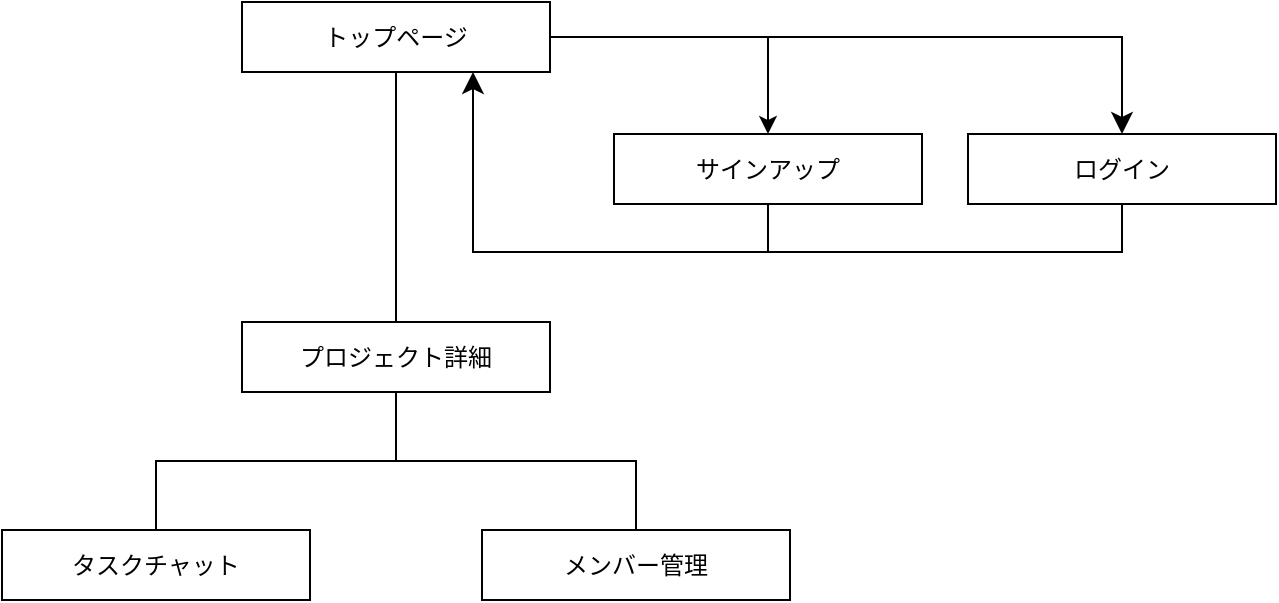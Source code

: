 <mxfile version="27.1.6" pages="3">
  <diagram id="fa3CTEh7-JaMkaKIa6m6" name="サイトマップ">
    <mxGraphModel dx="815" dy="854" grid="0" gridSize="10" guides="1" tooltips="1" connect="1" arrows="1" fold="1" page="0" pageScale="1" pageWidth="827" pageHeight="1169" math="0" shadow="0">
      <root>
        <mxCell id="0" />
        <mxCell id="1" parent="0" />
        <mxCell id="tSzW4Xw3jAVctzFPixTb-2" style="edgeStyle=none;curved=1;rounded=0;orthogonalLoop=1;jettySize=auto;html=1;exitX=0.5;exitY=1;exitDx=0;exitDy=0;entryX=0.5;entryY=0;entryDx=0;entryDy=0;fontSize=12;startSize=8;endSize=8;endArrow=none;startFill=0;endFill=1;" edge="1" parent="1" source="IoSWa65AUH3MXSNIP5eG-1" target="IoSWa65AUH3MXSNIP5eG-9">
          <mxGeometry relative="1" as="geometry" />
        </mxCell>
        <mxCell id="IoSWa65AUH3MXSNIP5eG-1" value="&lt;div&gt;&lt;span style=&quot;background-color: transparent; color: light-dark(rgb(0, 0, 0), rgb(255, 255, 255));&quot;&gt;トップページ&lt;/span&gt;&lt;/div&gt;" style="rounded=0;whiteSpace=wrap;html=1;" vertex="1" parent="1">
          <mxGeometry x="373" y="-194" width="154" height="35" as="geometry" />
        </mxCell>
        <mxCell id="tSzW4Xw3jAVctzFPixTb-9" style="edgeStyle=none;curved=1;rounded=0;orthogonalLoop=1;jettySize=auto;html=1;fontSize=12;startSize=8;endSize=8;endArrow=none;startFill=0;" edge="1" parent="1" source="IoSWa65AUH3MXSNIP5eG-3">
          <mxGeometry relative="1" as="geometry">
            <mxPoint x="636" y="-68.76" as="targetPoint" />
          </mxGeometry>
        </mxCell>
        <mxCell id="IoSWa65AUH3MXSNIP5eG-3" value="サインアップ" style="rounded=0;whiteSpace=wrap;html=1;" vertex="1" parent="1">
          <mxGeometry x="559" y="-128" width="154" height="35" as="geometry" />
        </mxCell>
        <mxCell id="tSzW4Xw3jAVctzFPixTb-7" style="edgeStyle=orthogonalEdgeStyle;rounded=0;orthogonalLoop=1;jettySize=auto;html=1;entryX=0.75;entryY=1;entryDx=0;entryDy=0;fontSize=12;startSize=8;endSize=8;endArrow=classic;startFill=0;endFill=1;" edge="1" parent="1" source="IoSWa65AUH3MXSNIP5eG-4" target="IoSWa65AUH3MXSNIP5eG-1">
          <mxGeometry relative="1" as="geometry">
            <Array as="points">
              <mxPoint x="813" y="-69" />
              <mxPoint x="488" y="-69" />
            </Array>
          </mxGeometry>
        </mxCell>
        <mxCell id="IoSWa65AUH3MXSNIP5eG-4" value="ログイン" style="rounded=0;whiteSpace=wrap;html=1;" vertex="1" parent="1">
          <mxGeometry x="736" y="-128" width="154" height="35" as="geometry" />
        </mxCell>
        <mxCell id="tSzW4Xw3jAVctzFPixTb-15" style="edgeStyle=orthogonalEdgeStyle;rounded=0;orthogonalLoop=1;jettySize=auto;html=1;entryX=0.5;entryY=0;entryDx=0;entryDy=0;fontSize=12;startSize=8;endSize=8;endArrow=none;startFill=0;" edge="1" parent="1" source="IoSWa65AUH3MXSNIP5eG-9" target="tSzW4Xw3jAVctzFPixTb-13">
          <mxGeometry relative="1" as="geometry" />
        </mxCell>
        <mxCell id="tSzW4Xw3jAVctzFPixTb-17" style="edgeStyle=orthogonalEdgeStyle;rounded=0;orthogonalLoop=1;jettySize=auto;html=1;entryX=0.5;entryY=0;entryDx=0;entryDy=0;fontSize=12;startSize=8;endSize=8;endArrow=none;startFill=0;" edge="1" parent="1" source="IoSWa65AUH3MXSNIP5eG-9" target="tSzW4Xw3jAVctzFPixTb-10">
          <mxGeometry relative="1" as="geometry" />
        </mxCell>
        <mxCell id="IoSWa65AUH3MXSNIP5eG-9" value="&lt;div&gt;プロジェクト詳細&lt;/div&gt;" style="rounded=0;whiteSpace=wrap;html=1;" vertex="1" parent="1">
          <mxGeometry x="373" y="-34" width="154" height="35" as="geometry" />
        </mxCell>
        <mxCell id="tSzW4Xw3jAVctzFPixTb-4" style="edgeStyle=orthogonalEdgeStyle;rounded=0;orthogonalLoop=1;jettySize=auto;html=1;entryX=0.5;entryY=0;entryDx=0;entryDy=0;fontSize=12;strokeColor=default;endArrow=classic;startFill=0;endFill=1;" edge="1" parent="1" source="IoSWa65AUH3MXSNIP5eG-1" target="IoSWa65AUH3MXSNIP5eG-3">
          <mxGeometry relative="1" as="geometry" />
        </mxCell>
        <mxCell id="tSzW4Xw3jAVctzFPixTb-5" style="edgeStyle=orthogonalEdgeStyle;rounded=0;orthogonalLoop=1;jettySize=auto;html=1;fontSize=12;startSize=8;endSize=8;endArrow=classic;startFill=0;endFill=1;" edge="1" parent="1" source="IoSWa65AUH3MXSNIP5eG-1" target="IoSWa65AUH3MXSNIP5eG-4">
          <mxGeometry relative="1" as="geometry" />
        </mxCell>
        <mxCell id="tSzW4Xw3jAVctzFPixTb-10" value="メンバー管理" style="rounded=0;whiteSpace=wrap;html=1;" vertex="1" parent="1">
          <mxGeometry x="493" y="70" width="154" height="35" as="geometry" />
        </mxCell>
        <mxCell id="tSzW4Xw3jAVctzFPixTb-13" value="タスクチャット" style="rounded=0;whiteSpace=wrap;html=1;" vertex="1" parent="1">
          <mxGeometry x="253" y="70" width="154" height="35" as="geometry" />
        </mxCell>
      </root>
    </mxGraphModel>
  </diagram>
  <diagram id="COnduIQdkRQcI7gd68-B" name="ワイヤーフレーム">
    <mxGraphModel dx="5530" dy="3175" grid="0" gridSize="10" guides="1" tooltips="1" connect="1" arrows="1" fold="1" page="0" pageScale="1" pageWidth="827" pageHeight="1169" math="0" shadow="0">
      <root>
        <mxCell id="0" />
        <mxCell id="1" parent="0" />
        <mxCell id="DcRnJb95eFVDKA_FqErw-2" value="" style="rounded=0;whiteSpace=wrap;html=1;movable=1;resizable=1;rotatable=1;deletable=1;editable=1;locked=0;connectable=1;" vertex="1" parent="1">
          <mxGeometry x="3788" y="3191" width="1920" height="1080" as="geometry" />
        </mxCell>
        <mxCell id="DcRnJb95eFVDKA_FqErw-4" style="edgeStyle=none;curved=1;rounded=0;orthogonalLoop=1;jettySize=auto;html=1;fontSize=12;startSize=8;endSize=8;" edge="1" parent="1" source="DcRnJb95eFVDKA_FqErw-3" target="DcRnJb95eFVDKA_FqErw-2">
          <mxGeometry relative="1" as="geometry" />
        </mxCell>
        <mxCell id="DcRnJb95eFVDKA_FqErw-3" value="" style="rounded=0;whiteSpace=wrap;html=1;" vertex="1" parent="1">
          <mxGeometry x="3788" y="3191" width="1920" height="65" as="geometry" />
        </mxCell>
        <mxCell id="DcRnJb95eFVDKA_FqErw-5" value="&lt;font style=&quot;font-size: 30px;&quot;&gt;Service Name&lt;/font&gt;" style="text;html=1;align=center;verticalAlign=middle;whiteSpace=wrap;rounded=0;" vertex="1" parent="1">
          <mxGeometry x="3808" y="3208.5" width="200" height="30" as="geometry" />
        </mxCell>
        <mxCell id="DcRnJb95eFVDKA_FqErw-7" value="&lt;span style=&quot;font-size: 35px;&quot;&gt;プロジェクト詳細&lt;/span&gt;" style="text;html=1;align=center;verticalAlign=middle;whiteSpace=wrap;rounded=0;" vertex="1" parent="1">
          <mxGeometry x="3788" y="3094" width="302" height="72" as="geometry" />
        </mxCell>
        <mxCell id="DcRnJb95eFVDKA_FqErw-8" value="&lt;font style=&quot;font-size: 18px;&quot;&gt;User&lt;/font&gt;" style="text;html=1;align=center;verticalAlign=middle;whiteSpace=wrap;rounded=0;" vertex="1" parent="1">
          <mxGeometry x="5596" y="3208.5" width="60" height="30" as="geometry" />
        </mxCell>
        <mxCell id="DcRnJb95eFVDKA_FqErw-11" value="&lt;font style=&quot;font-size: 16px;&quot;&gt;▼&lt;/font&gt;" style="text;html=1;align=center;verticalAlign=middle;whiteSpace=wrap;rounded=0;" vertex="1" parent="1">
          <mxGeometry x="5659" y="3208.5" width="30" height="30" as="geometry" />
        </mxCell>
        <mxCell id="DcRnJb95eFVDKA_FqErw-20" value="&lt;span style=&quot;font-size: 35px;&quot;&gt;カレンダー&lt;/span&gt;" style="text;html=1;align=center;verticalAlign=middle;whiteSpace=wrap;rounded=0;" vertex="1" parent="1">
          <mxGeometry x="4443" y="3357" width="215" height="28" as="geometry" />
        </mxCell>
        <mxCell id="VCk4Izo_5Idr8q5UAN8--1" value="" style="rounded=0;whiteSpace=wrap;html=1;movable=0;resizable=0;rotatable=0;deletable=0;editable=0;locked=1;connectable=0;" vertex="1" parent="1">
          <mxGeometry x="1610" y="947" width="1920" height="1080" as="geometry" />
        </mxCell>
        <mxCell id="VCk4Izo_5Idr8q5UAN8--2" style="edgeStyle=none;curved=1;rounded=0;orthogonalLoop=1;jettySize=auto;html=1;fontSize=12;startSize=8;endSize=8;" edge="1" parent="1" source="VCk4Izo_5Idr8q5UAN8--3" target="VCk4Izo_5Idr8q5UAN8--1">
          <mxGeometry relative="1" as="geometry" />
        </mxCell>
        <mxCell id="VCk4Izo_5Idr8q5UAN8--3" value="" style="rounded=0;whiteSpace=wrap;html=1;" vertex="1" parent="1">
          <mxGeometry x="1610" y="947" width="1920" height="65" as="geometry" />
        </mxCell>
        <mxCell id="VCk4Izo_5Idr8q5UAN8--4" value="&lt;font style=&quot;font-size: 30px;&quot;&gt;Service Name&lt;/font&gt;" style="text;html=1;align=center;verticalAlign=middle;whiteSpace=wrap;rounded=0;" vertex="1" parent="1">
          <mxGeometry x="1630" y="964.5" width="200" height="30" as="geometry" />
        </mxCell>
        <mxCell id="VCk4Izo_5Idr8q5UAN8--5" value="&lt;span style=&quot;font-size: 35px;&quot;&gt;トップページ&lt;/span&gt;" style="text;html=1;align=center;verticalAlign=middle;whiteSpace=wrap;rounded=0;" vertex="1" parent="1">
          <mxGeometry x="1610" y="850" width="229" height="72" as="geometry" />
        </mxCell>
        <mxCell id="VCk4Izo_5Idr8q5UAN8--6" value="&lt;font style=&quot;font-size: 18px;&quot;&gt;User&lt;/font&gt;" style="text;html=1;align=center;verticalAlign=middle;whiteSpace=wrap;rounded=0;" vertex="1" parent="1">
          <mxGeometry x="3418" y="964.5" width="60" height="30" as="geometry" />
        </mxCell>
        <mxCell id="VCk4Izo_5Idr8q5UAN8--7" value="&lt;font style=&quot;font-size: 16px;&quot;&gt;▼&lt;/font&gt;" style="text;html=1;align=center;verticalAlign=middle;whiteSpace=wrap;rounded=0;" vertex="1" parent="1">
          <mxGeometry x="3481" y="964.5" width="30" height="30" as="geometry" />
        </mxCell>
        <mxCell id="VCk4Izo_5Idr8q5UAN8--8" value="&lt;span style=&quot;font-size: 35px;&quot;&gt;プロジェクト一覧&lt;/span&gt;" style="text;html=1;align=center;verticalAlign=middle;whiteSpace=wrap;rounded=0;" vertex="1" parent="1">
          <mxGeometry x="2426.5" y="1084" width="287" height="30" as="geometry" />
        </mxCell>
        <mxCell id="VCk4Izo_5Idr8q5UAN8--9" value="" style="rounded=0;whiteSpace=wrap;html=1;" vertex="1" parent="1">
          <mxGeometry x="2170" y="1143" width="800" height="660" as="geometry" />
        </mxCell>
        <mxCell id="VCk4Izo_5Idr8q5UAN8--10" value="" style="rounded=0;whiteSpace=wrap;html=1;" vertex="1" parent="1">
          <mxGeometry x="2170" y="1843" width="800" height="60" as="geometry" />
        </mxCell>
        <mxCell id="VCk4Izo_5Idr8q5UAN8--11" value="&lt;font style=&quot;font-size: 30px;&quot;&gt;＋&lt;/font&gt;" style="ellipse;whiteSpace=wrap;html=1;aspect=fixed;rounded=0;align=center;" vertex="1" parent="1">
          <mxGeometry x="2916" y="1853.5" width="39" height="39" as="geometry" />
        </mxCell>
        <mxCell id="sUbV4CKQDTveOBsSLdRB-3" value="&lt;span style=&quot;font-size: 35px;&quot;&gt;日付未設定タスク&lt;/span&gt;" style="text;html=1;align=center;verticalAlign=middle;whiteSpace=wrap;rounded=0;" vertex="1" parent="1">
          <mxGeometry x="3804" y="3354" width="311" height="28" as="geometry" />
        </mxCell>
        <mxCell id="sUbV4CKQDTveOBsSLdRB-10" value="&lt;font style=&quot;font-size: 35px;&quot;&gt;　Project　&lt;/font&gt;&lt;font style=&quot;font-size: 18px;&quot;&gt;&lt;font style=&quot;&quot;&gt;&lt;b style=&quot;&quot;&gt;Owner : User&lt;/b&gt;&lt;/font&gt;&lt;/font&gt;&lt;font style=&quot;font-size: 16px;&quot;&gt;　　　Created at&amp;nbsp; 2025 06 23&lt;/font&gt;" style="text;html=1;align=left;verticalAlign=middle;whiteSpace=wrap;rounded=0;" vertex="1" parent="1">
          <mxGeometry x="2171.5" y="1191" width="797" height="30" as="geometry" />
        </mxCell>
        <mxCell id="sUbV4CKQDTveOBsSLdRB-13" value="&lt;font style=&quot;font-size: 35px;&quot;&gt;　Project　&lt;/font&gt;&lt;font style=&quot;font-size: 18px;&quot;&gt;&lt;font style=&quot;&quot;&gt;&lt;b style=&quot;&quot;&gt;Owner : User&lt;/b&gt;&lt;/font&gt;&lt;/font&gt;&lt;font style=&quot;font-size: 16px;&quot;&gt;　　　Created at&amp;nbsp; 2025 06 23&lt;/font&gt;" style="text;html=1;align=left;verticalAlign=middle;whiteSpace=wrap;rounded=0;" vertex="1" parent="1">
          <mxGeometry x="2171.5" y="1259" width="797" height="30" as="geometry" />
        </mxCell>
        <mxCell id="sUbV4CKQDTveOBsSLdRB-15" value="&lt;font style=&quot;font-size: 35px;&quot;&gt;　Project　&lt;/font&gt;&lt;font style=&quot;font-size: 18px;&quot;&gt;&lt;font style=&quot;&quot;&gt;&lt;b style=&quot;&quot;&gt;Owner : User&lt;/b&gt;&lt;/font&gt;&lt;/font&gt;&lt;font style=&quot;font-size: 16px;&quot;&gt;　　　Created at&amp;nbsp; 2025 06 23&lt;/font&gt;" style="text;html=1;align=left;verticalAlign=middle;whiteSpace=wrap;rounded=0;" vertex="1" parent="1">
          <mxGeometry x="2171.5" y="1321" width="797" height="30" as="geometry" />
        </mxCell>
        <mxCell id="sUbV4CKQDTveOBsSLdRB-70" value="" style="rounded=0;whiteSpace=wrap;html=1;movable=1;resizable=1;rotatable=1;deletable=1;editable=1;locked=0;connectable=1;" vertex="1" parent="1">
          <mxGeometry x="1608" y="3191" width="1920" height="1080" as="geometry" />
        </mxCell>
        <mxCell id="sUbV4CKQDTveOBsSLdRB-71" style="edgeStyle=none;curved=1;rounded=0;orthogonalLoop=1;jettySize=auto;html=1;fontSize=12;startSize=8;endSize=8;" edge="1" parent="1" source="sUbV4CKQDTveOBsSLdRB-72" target="sUbV4CKQDTveOBsSLdRB-70">
          <mxGeometry relative="1" as="geometry" />
        </mxCell>
        <mxCell id="sUbV4CKQDTveOBsSLdRB-72" value="" style="rounded=0;whiteSpace=wrap;html=1;" vertex="1" parent="1">
          <mxGeometry x="1608" y="3191" width="1920" height="65" as="geometry" />
        </mxCell>
        <mxCell id="sUbV4CKQDTveOBsSLdRB-73" value="&lt;font style=&quot;font-size: 30px;&quot;&gt;Service Name&lt;/font&gt;" style="text;html=1;align=center;verticalAlign=middle;whiteSpace=wrap;rounded=0;" vertex="1" parent="1">
          <mxGeometry x="1630" y="3208.5" width="200" height="30" as="geometry" />
        </mxCell>
        <mxCell id="sUbV4CKQDTveOBsSLdRB-74" value="&lt;span style=&quot;font-size: 35px;&quot;&gt;プロジェクト詳細&lt;/span&gt;" style="text;html=1;align=center;verticalAlign=middle;whiteSpace=wrap;rounded=0;" vertex="1" parent="1">
          <mxGeometry x="1610" y="3094" width="289" height="72" as="geometry" />
        </mxCell>
        <mxCell id="sUbV4CKQDTveOBsSLdRB-75" value="&lt;font style=&quot;font-size: 18px;&quot;&gt;User&lt;/font&gt;" style="text;html=1;align=center;verticalAlign=middle;whiteSpace=wrap;rounded=0;" vertex="1" parent="1">
          <mxGeometry x="3418" y="3208.5" width="60" height="30" as="geometry" />
        </mxCell>
        <mxCell id="sUbV4CKQDTveOBsSLdRB-76" value="&lt;font style=&quot;font-size: 16px;&quot;&gt;▼&lt;/font&gt;" style="text;html=1;align=center;verticalAlign=middle;whiteSpace=wrap;rounded=0;" vertex="1" parent="1">
          <mxGeometry x="3481" y="3208.5" width="30" height="30" as="geometry" />
        </mxCell>
        <mxCell id="sUbV4CKQDTveOBsSLdRB-77" value="&lt;span style=&quot;font-size: 35px;&quot;&gt;タスク一覧&lt;/span&gt;" style="text;html=1;align=center;verticalAlign=middle;whiteSpace=wrap;rounded=0;" vertex="1" parent="1">
          <mxGeometry x="2424.5" y="3296" width="287" height="30" as="geometry" />
        </mxCell>
        <mxCell id="sUbV4CKQDTveOBsSLdRB-78" value="" style="rounded=0;whiteSpace=wrap;html=1;" vertex="1" parent="1">
          <mxGeometry x="2168" y="3385" width="800" height="660" as="geometry" />
        </mxCell>
        <mxCell id="sUbV4CKQDTveOBsSLdRB-79" value="" style="rounded=0;whiteSpace=wrap;html=1;" vertex="1" parent="1">
          <mxGeometry x="2168" y="4085" width="800" height="60" as="geometry" />
        </mxCell>
        <mxCell id="sUbV4CKQDTveOBsSLdRB-80" value="&lt;font style=&quot;font-size: 30px;&quot;&gt;＋&lt;/font&gt;" style="ellipse;whiteSpace=wrap;html=1;aspect=fixed;rounded=0;align=center;" vertex="1" parent="1">
          <mxGeometry x="2916" y="4097.5" width="39" height="39" as="geometry" />
        </mxCell>
        <mxCell id="sUbV4CKQDTveOBsSLdRB-81" value="&lt;font style=&quot;font-size: 35px;&quot;&gt;　Task　&lt;/font&gt;&lt;font style=&quot;font-size: 18px;&quot;&gt;&lt;font style=&quot;&quot;&gt;&lt;b style=&quot;&quot;&gt;Owner : User&lt;/b&gt;&lt;/font&gt;&lt;/font&gt;&lt;font style=&quot;font-size: 16px;&quot;&gt;　　　Deadline by&amp;nbsp; 2025 06 23　　　　　高&lt;/font&gt;" style="text;html=1;align=left;verticalAlign=middle;whiteSpace=wrap;rounded=0;" vertex="1" parent="1">
          <mxGeometry x="2171.5" y="3435" width="797" height="30" as="geometry" />
        </mxCell>
        <mxCell id="sUbV4CKQDTveOBsSLdRB-82" value="&lt;font style=&quot;font-size: 35px;&quot;&gt;　Task　&lt;/font&gt;&lt;font style=&quot;font-size: 18px;&quot;&gt;&lt;font style=&quot;&quot;&gt;&lt;b style=&quot;&quot;&gt;Owner : User&lt;/b&gt;&lt;/font&gt;&lt;/font&gt;&lt;font style=&quot;font-size: 16px;&quot;&gt;　　　Deadline by&amp;nbsp; 2025 06 23　　　　　中&lt;/font&gt;" style="text;html=1;align=left;verticalAlign=middle;whiteSpace=wrap;rounded=0;" vertex="1" parent="1">
          <mxGeometry x="2171.5" y="3503" width="797" height="30" as="geometry" />
        </mxCell>
        <mxCell id="sUbV4CKQDTveOBsSLdRB-83" value="&lt;font style=&quot;font-size: 35px;&quot;&gt;　Task　&lt;/font&gt;&lt;font style=&quot;font-size: 18px;&quot;&gt;&lt;font style=&quot;&quot;&gt;&lt;b style=&quot;&quot;&gt;Owner : User&lt;/b&gt;&lt;/font&gt;&lt;/font&gt;&lt;font style=&quot;font-size: 16px;&quot;&gt;　　　Deadline by&amp;nbsp; 2025 06 23　　　　　低&lt;/font&gt;" style="text;html=1;align=left;verticalAlign=middle;whiteSpace=wrap;rounded=0;" vertex="1" parent="1">
          <mxGeometry x="2171.5" y="3565" width="797" height="30" as="geometry" />
        </mxCell>
        <mxCell id="sUbV4CKQDTveOBsSLdRB-85" value="&lt;font style=&quot;font-size: 20px;&quot;&gt;×&lt;/font&gt;" style="ellipse;whiteSpace=wrap;html=1;aspect=fixed;rounded=1;" vertex="1" parent="1">
          <mxGeometry x="2735" y="1205" width="16" height="16" as="geometry" />
        </mxCell>
        <mxCell id="sUbV4CKQDTveOBsSLdRB-87" value="&lt;font style=&quot;font-size: 20px;&quot;&gt;×&lt;/font&gt;" style="ellipse;whiteSpace=wrap;html=1;aspect=fixed;rounded=1;" vertex="1" parent="1">
          <mxGeometry x="2735" y="1273" width="16" height="16" as="geometry" />
        </mxCell>
        <mxCell id="sUbV4CKQDTveOBsSLdRB-88" value="&lt;font style=&quot;font-size: 20px;&quot;&gt;×&lt;/font&gt;" style="ellipse;whiteSpace=wrap;html=1;aspect=fixed;rounded=1;" vertex="1" parent="1">
          <mxGeometry x="2735" y="1335" width="16" height="16" as="geometry" />
        </mxCell>
        <mxCell id="sUbV4CKQDTveOBsSLdRB-89" value="&lt;font style=&quot;font-size: 20px;&quot;&gt;×&lt;/font&gt;" style="ellipse;whiteSpace=wrap;html=1;aspect=fixed;rounded=1;" vertex="1" parent="1">
          <mxGeometry x="2867" y="3449" width="16" height="16" as="geometry" />
        </mxCell>
        <mxCell id="sUbV4CKQDTveOBsSLdRB-90" value="&lt;font style=&quot;font-size: 20px;&quot;&gt;×&lt;/font&gt;" style="ellipse;whiteSpace=wrap;html=1;aspect=fixed;rounded=1;" vertex="1" parent="1">
          <mxGeometry x="2867" y="3517" width="16" height="16" as="geometry" />
        </mxCell>
        <mxCell id="sUbV4CKQDTveOBsSLdRB-91" value="&lt;font style=&quot;font-size: 20px;&quot;&gt;×&lt;/font&gt;" style="ellipse;whiteSpace=wrap;html=1;aspect=fixed;rounded=1;" vertex="1" parent="1">
          <mxGeometry x="2867" y="3579" width="16" height="16" as="geometry" />
        </mxCell>
        <mxCell id="sUbV4CKQDTveOBsSLdRB-99" value="" style="group" vertex="1" connectable="0" parent="1">
          <mxGeometry x="3824" y="3400" width="544" height="807" as="geometry" />
        </mxCell>
        <mxCell id="sUbV4CKQDTveOBsSLdRB-95" value="" style="rounded=0;whiteSpace=wrap;html=1;" vertex="1" parent="sUbV4CKQDTveOBsSLdRB-99">
          <mxGeometry width="545" height="800" as="geometry" />
        </mxCell>
        <mxCell id="sUbV4CKQDTveOBsSLdRB-98" value="&lt;font style=&quot;font-size: 35px;&quot;&gt;　Task&amp;nbsp;&lt;/font&gt;&lt;font style=&quot;font-size: 18px;&quot;&gt;&lt;font style=&quot;&quot;&gt;&lt;b style=&quot;&quot;&gt;Owner : User&lt;/b&gt;&lt;/font&gt;&lt;/font&gt;&lt;font style=&quot;font-size: 16px;&quot;&gt;　Deadline by&amp;nbsp; 2025 06 23　低&lt;/font&gt;" style="text;html=1;align=left;verticalAlign=middle;whiteSpace=wrap;rounded=0;" vertex="1" parent="sUbV4CKQDTveOBsSLdRB-99">
          <mxGeometry x="2.04" y="165.64" width="541.96" height="36.682" as="geometry" />
        </mxCell>
        <mxCell id="sUbV4CKQDTveOBsSLdRB-100" value="&lt;font style=&quot;font-size: 35px;&quot;&gt;　Task&amp;nbsp;&lt;/font&gt;&lt;font style=&quot;font-size: 18px;&quot;&gt;&lt;font style=&quot;&quot;&gt;&lt;b style=&quot;&quot;&gt;Owner : User&lt;/b&gt;&lt;/font&gt;&lt;/font&gt;&lt;font style=&quot;font-size: 16px;&quot;&gt;　Deadline by&amp;nbsp; 2025 06 23　中&lt;/font&gt;" style="text;html=1;align=left;verticalAlign=middle;whiteSpace=wrap;rounded=0;" vertex="1" parent="sUbV4CKQDTveOBsSLdRB-99">
          <mxGeometry x="2.04" y="101.001" width="541.96" height="36.682" as="geometry" />
        </mxCell>
        <mxCell id="sUbV4CKQDTveOBsSLdRB-101" value="&lt;font style=&quot;font-size: 35px;&quot;&gt;　Task&amp;nbsp;&lt;/font&gt;&lt;font style=&quot;font-size: 18px;&quot;&gt;&lt;b&gt;Owner : User&lt;/b&gt;&lt;/font&gt;&lt;font style=&quot;font-size: 16px;&quot;&gt;　Deadline by&amp;nbsp; 2025 06 23　低&lt;/font&gt;" style="text;html=1;align=left;verticalAlign=middle;whiteSpace=wrap;rounded=0;" vertex="1" parent="sUbV4CKQDTveOBsSLdRB-99">
          <mxGeometry x="-1.821e-14" y="28.28" width="541.96" height="36.682" as="geometry" />
        </mxCell>
        <mxCell id="sUbV4CKQDTveOBsSLdRB-118" value="" style="shape=table;startSize=0;container=1;collapsible=0;childLayout=tableLayout;fontSize=16;rounded=1;" vertex="1" parent="1">
          <mxGeometry x="4443" y="3400" width="1200" height="800" as="geometry" />
        </mxCell>
        <mxCell id="sUbV4CKQDTveOBsSLdRB-151" style="shape=tableRow;horizontal=0;startSize=0;swimlaneHead=0;swimlaneBody=0;strokeColor=inherit;top=0;left=0;bottom=0;right=0;collapsible=0;dropTarget=0;fillColor=none;points=[[0,0.5],[1,0.5]];portConstraint=eastwest;fontSize=16;rounded=1;" vertex="1" parent="sUbV4CKQDTveOBsSLdRB-118">
          <mxGeometry width="1200" height="51" as="geometry" />
        </mxCell>
        <mxCell id="sUbV4CKQDTveOBsSLdRB-152" value="&lt;font style=&quot;font-size: 30px;&quot;&gt;月&lt;/font&gt;" style="shape=partialRectangle;html=1;whiteSpace=wrap;connectable=0;strokeColor=inherit;overflow=hidden;fillColor=none;top=0;left=0;bottom=0;right=0;pointerEvents=1;fontSize=16;rounded=1;" vertex="1" parent="sUbV4CKQDTveOBsSLdRB-151">
          <mxGeometry width="172" height="51" as="geometry">
            <mxRectangle width="172" height="51" as="alternateBounds" />
          </mxGeometry>
        </mxCell>
        <mxCell id="sUbV4CKQDTveOBsSLdRB-153" value="&lt;span style=&quot;font-size: 30px;&quot;&gt;火&lt;/span&gt;" style="shape=partialRectangle;html=1;whiteSpace=wrap;connectable=0;strokeColor=inherit;overflow=hidden;fillColor=none;top=0;left=0;bottom=0;right=0;pointerEvents=1;fontSize=16;rounded=1;" vertex="1" parent="sUbV4CKQDTveOBsSLdRB-151">
          <mxGeometry x="172" width="171" height="51" as="geometry">
            <mxRectangle width="171" height="51" as="alternateBounds" />
          </mxGeometry>
        </mxCell>
        <mxCell id="sUbV4CKQDTveOBsSLdRB-154" value="&lt;span style=&quot;font-size: 30px;&quot;&gt;水&lt;/span&gt;" style="shape=partialRectangle;html=1;whiteSpace=wrap;connectable=0;strokeColor=inherit;overflow=hidden;fillColor=none;top=0;left=0;bottom=0;right=0;pointerEvents=1;fontSize=16;rounded=1;" vertex="1" parent="sUbV4CKQDTveOBsSLdRB-151">
          <mxGeometry x="343" width="172" height="51" as="geometry">
            <mxRectangle width="172" height="51" as="alternateBounds" />
          </mxGeometry>
        </mxCell>
        <mxCell id="sUbV4CKQDTveOBsSLdRB-155" value="&lt;span style=&quot;font-size: 30px;&quot;&gt;木&lt;/span&gt;" style="shape=partialRectangle;html=1;whiteSpace=wrap;connectable=0;strokeColor=inherit;overflow=hidden;fillColor=none;top=0;left=0;bottom=0;right=0;pointerEvents=1;fontSize=16;rounded=1;" vertex="1" parent="sUbV4CKQDTveOBsSLdRB-151">
          <mxGeometry x="515" width="171" height="51" as="geometry">
            <mxRectangle width="171" height="51" as="alternateBounds" />
          </mxGeometry>
        </mxCell>
        <mxCell id="sUbV4CKQDTveOBsSLdRB-156" value="&lt;span style=&quot;font-size: 30px;&quot;&gt;金&lt;/span&gt;" style="shape=partialRectangle;html=1;whiteSpace=wrap;connectable=0;strokeColor=inherit;overflow=hidden;fillColor=none;top=0;left=0;bottom=0;right=0;pointerEvents=1;fontSize=16;rounded=1;" vertex="1" parent="sUbV4CKQDTveOBsSLdRB-151">
          <mxGeometry x="686" width="172" height="51" as="geometry">
            <mxRectangle width="172" height="51" as="alternateBounds" />
          </mxGeometry>
        </mxCell>
        <mxCell id="sUbV4CKQDTveOBsSLdRB-157" value="&lt;span style=&quot;font-size: 30px;&quot;&gt;土&lt;/span&gt;" style="shape=partialRectangle;html=1;whiteSpace=wrap;connectable=0;strokeColor=inherit;overflow=hidden;fillColor=none;top=0;left=0;bottom=0;right=0;pointerEvents=1;fontSize=16;rounded=1;" vertex="1" parent="sUbV4CKQDTveOBsSLdRB-151">
          <mxGeometry x="858" width="170" height="51" as="geometry">
            <mxRectangle width="170" height="51" as="alternateBounds" />
          </mxGeometry>
        </mxCell>
        <mxCell id="sUbV4CKQDTveOBsSLdRB-158" value="&lt;span style=&quot;font-size: 30px;&quot;&gt;日&lt;/span&gt;" style="shape=partialRectangle;html=1;whiteSpace=wrap;connectable=0;strokeColor=inherit;overflow=hidden;fillColor=none;top=0;left=0;bottom=0;right=0;pointerEvents=1;fontSize=16;rounded=1;" vertex="1" parent="sUbV4CKQDTveOBsSLdRB-151">
          <mxGeometry x="1028" width="172" height="51" as="geometry">
            <mxRectangle width="172" height="51" as="alternateBounds" />
          </mxGeometry>
        </mxCell>
        <mxCell id="sUbV4CKQDTveOBsSLdRB-143" style="shape=tableRow;horizontal=0;startSize=0;swimlaneHead=0;swimlaneBody=0;strokeColor=inherit;top=0;left=0;bottom=0;right=0;collapsible=0;dropTarget=0;fillColor=none;points=[[0,0.5],[1,0.5]];portConstraint=eastwest;fontSize=16;rounded=1;" vertex="1" parent="sUbV4CKQDTveOBsSLdRB-118">
          <mxGeometry y="51" width="1200" height="150" as="geometry" />
        </mxCell>
        <mxCell id="sUbV4CKQDTveOBsSLdRB-144" style="shape=partialRectangle;html=1;whiteSpace=wrap;connectable=0;strokeColor=inherit;overflow=hidden;fillColor=none;top=0;left=0;bottom=0;right=0;pointerEvents=1;fontSize=16;rounded=1;" vertex="1" parent="sUbV4CKQDTveOBsSLdRB-143">
          <mxGeometry width="172" height="150" as="geometry">
            <mxRectangle width="172" height="150" as="alternateBounds" />
          </mxGeometry>
        </mxCell>
        <mxCell id="sUbV4CKQDTveOBsSLdRB-145" style="shape=partialRectangle;html=1;whiteSpace=wrap;connectable=0;strokeColor=inherit;overflow=hidden;fillColor=none;top=0;left=0;bottom=0;right=0;pointerEvents=1;fontSize=16;rounded=1;" vertex="1" parent="sUbV4CKQDTveOBsSLdRB-143">
          <mxGeometry x="172" width="171" height="150" as="geometry">
            <mxRectangle width="171" height="150" as="alternateBounds" />
          </mxGeometry>
        </mxCell>
        <mxCell id="sUbV4CKQDTveOBsSLdRB-146" style="shape=partialRectangle;html=1;whiteSpace=wrap;connectable=0;strokeColor=inherit;overflow=hidden;fillColor=none;top=0;left=0;bottom=0;right=0;pointerEvents=1;fontSize=16;rounded=1;" vertex="1" parent="sUbV4CKQDTveOBsSLdRB-143">
          <mxGeometry x="343" width="172" height="150" as="geometry">
            <mxRectangle width="172" height="150" as="alternateBounds" />
          </mxGeometry>
        </mxCell>
        <mxCell id="sUbV4CKQDTveOBsSLdRB-147" style="shape=partialRectangle;html=1;whiteSpace=wrap;connectable=0;strokeColor=inherit;overflow=hidden;fillColor=none;top=0;left=0;bottom=0;right=0;pointerEvents=1;fontSize=16;rounded=1;" vertex="1" parent="sUbV4CKQDTveOBsSLdRB-143">
          <mxGeometry x="515" width="171" height="150" as="geometry">
            <mxRectangle width="171" height="150" as="alternateBounds" />
          </mxGeometry>
        </mxCell>
        <mxCell id="sUbV4CKQDTveOBsSLdRB-148" style="shape=partialRectangle;html=1;whiteSpace=wrap;connectable=0;strokeColor=inherit;overflow=hidden;fillColor=none;top=0;left=0;bottom=0;right=0;pointerEvents=1;fontSize=16;rounded=1;" vertex="1" parent="sUbV4CKQDTveOBsSLdRB-143">
          <mxGeometry x="686" width="172" height="150" as="geometry">
            <mxRectangle width="172" height="150" as="alternateBounds" />
          </mxGeometry>
        </mxCell>
        <mxCell id="sUbV4CKQDTveOBsSLdRB-149" style="shape=partialRectangle;html=1;whiteSpace=wrap;connectable=0;strokeColor=inherit;overflow=hidden;fillColor=none;top=0;left=0;bottom=0;right=0;pointerEvents=1;fontSize=16;rounded=1;" vertex="1" parent="sUbV4CKQDTveOBsSLdRB-143">
          <mxGeometry x="858" width="170" height="150" as="geometry">
            <mxRectangle width="170" height="150" as="alternateBounds" />
          </mxGeometry>
        </mxCell>
        <mxCell id="sUbV4CKQDTveOBsSLdRB-150" style="shape=partialRectangle;html=1;whiteSpace=wrap;connectable=0;strokeColor=inherit;overflow=hidden;fillColor=none;top=0;left=0;bottom=0;right=0;pointerEvents=1;fontSize=16;rounded=1;" vertex="1" parent="sUbV4CKQDTveOBsSLdRB-143">
          <mxGeometry x="1028" width="172" height="150" as="geometry">
            <mxRectangle width="172" height="150" as="alternateBounds" />
          </mxGeometry>
        </mxCell>
        <mxCell id="sUbV4CKQDTveOBsSLdRB-119" value="" style="shape=tableRow;horizontal=0;startSize=0;swimlaneHead=0;swimlaneBody=0;strokeColor=inherit;top=0;left=0;bottom=0;right=0;collapsible=0;dropTarget=0;fillColor=none;points=[[0,0.5],[1,0.5]];portConstraint=eastwest;fontSize=16;rounded=1;" vertex="1" parent="sUbV4CKQDTveOBsSLdRB-118">
          <mxGeometry y="201" width="1200" height="151" as="geometry" />
        </mxCell>
        <mxCell id="sUbV4CKQDTveOBsSLdRB-140" style="shape=partialRectangle;html=1;whiteSpace=wrap;connectable=0;strokeColor=inherit;overflow=hidden;fillColor=none;top=0;left=0;bottom=0;right=0;pointerEvents=1;fontSize=16;rounded=1;" vertex="1" parent="sUbV4CKQDTveOBsSLdRB-119">
          <mxGeometry width="172" height="151" as="geometry">
            <mxRectangle width="172" height="151" as="alternateBounds" />
          </mxGeometry>
        </mxCell>
        <mxCell id="sUbV4CKQDTveOBsSLdRB-137" style="shape=partialRectangle;html=1;whiteSpace=wrap;connectable=0;strokeColor=inherit;overflow=hidden;fillColor=none;top=0;left=0;bottom=0;right=0;pointerEvents=1;fontSize=16;rounded=1;" vertex="1" parent="sUbV4CKQDTveOBsSLdRB-119">
          <mxGeometry x="172" width="171" height="151" as="geometry">
            <mxRectangle width="171" height="151" as="alternateBounds" />
          </mxGeometry>
        </mxCell>
        <mxCell id="sUbV4CKQDTveOBsSLdRB-134" style="shape=partialRectangle;html=1;whiteSpace=wrap;connectable=0;strokeColor=inherit;overflow=hidden;fillColor=none;top=0;left=0;bottom=0;right=0;pointerEvents=1;fontSize=16;rounded=1;" vertex="1" parent="sUbV4CKQDTveOBsSLdRB-119">
          <mxGeometry x="343" width="172" height="151" as="geometry">
            <mxRectangle width="172" height="151" as="alternateBounds" />
          </mxGeometry>
        </mxCell>
        <mxCell id="sUbV4CKQDTveOBsSLdRB-131" style="shape=partialRectangle;html=1;whiteSpace=wrap;connectable=0;strokeColor=inherit;overflow=hidden;fillColor=none;top=0;left=0;bottom=0;right=0;pointerEvents=1;fontSize=16;rounded=1;" vertex="1" parent="sUbV4CKQDTveOBsSLdRB-119">
          <mxGeometry x="515" width="171" height="151" as="geometry">
            <mxRectangle width="171" height="151" as="alternateBounds" />
          </mxGeometry>
        </mxCell>
        <mxCell id="sUbV4CKQDTveOBsSLdRB-120" value="" style="shape=partialRectangle;html=1;whiteSpace=wrap;connectable=0;strokeColor=inherit;overflow=hidden;fillColor=none;top=0;left=0;bottom=0;right=0;pointerEvents=1;fontSize=16;rounded=1;" vertex="1" parent="sUbV4CKQDTveOBsSLdRB-119">
          <mxGeometry x="686" width="172" height="151" as="geometry">
            <mxRectangle width="172" height="151" as="alternateBounds" />
          </mxGeometry>
        </mxCell>
        <mxCell id="sUbV4CKQDTveOBsSLdRB-121" value="" style="shape=partialRectangle;html=1;whiteSpace=wrap;connectable=0;strokeColor=inherit;overflow=hidden;fillColor=none;top=0;left=0;bottom=0;right=0;pointerEvents=1;fontSize=16;rounded=1;" vertex="1" parent="sUbV4CKQDTveOBsSLdRB-119">
          <mxGeometry x="858" width="170" height="151" as="geometry">
            <mxRectangle width="170" height="151" as="alternateBounds" />
          </mxGeometry>
        </mxCell>
        <mxCell id="sUbV4CKQDTveOBsSLdRB-122" value="" style="shape=partialRectangle;html=1;whiteSpace=wrap;connectable=0;strokeColor=inherit;overflow=hidden;fillColor=none;top=0;left=0;bottom=0;right=0;pointerEvents=1;fontSize=16;rounded=1;" vertex="1" parent="sUbV4CKQDTveOBsSLdRB-119">
          <mxGeometry x="1028" width="172" height="151" as="geometry">
            <mxRectangle width="172" height="151" as="alternateBounds" />
          </mxGeometry>
        </mxCell>
        <mxCell id="sUbV4CKQDTveOBsSLdRB-123" value="" style="shape=tableRow;horizontal=0;startSize=0;swimlaneHead=0;swimlaneBody=0;strokeColor=inherit;top=0;left=0;bottom=0;right=0;collapsible=0;dropTarget=0;fillColor=none;points=[[0,0.5],[1,0.5]];portConstraint=eastwest;fontSize=16;rounded=1;" vertex="1" parent="sUbV4CKQDTveOBsSLdRB-118">
          <mxGeometry y="352" width="1200" height="151" as="geometry" />
        </mxCell>
        <mxCell id="sUbV4CKQDTveOBsSLdRB-141" style="shape=partialRectangle;html=1;whiteSpace=wrap;connectable=0;strokeColor=inherit;overflow=hidden;fillColor=none;top=0;left=0;bottom=0;right=0;pointerEvents=1;fontSize=16;rounded=1;" vertex="1" parent="sUbV4CKQDTveOBsSLdRB-123">
          <mxGeometry width="172" height="151" as="geometry">
            <mxRectangle width="172" height="151" as="alternateBounds" />
          </mxGeometry>
        </mxCell>
        <mxCell id="sUbV4CKQDTveOBsSLdRB-138" style="shape=partialRectangle;html=1;whiteSpace=wrap;connectable=0;strokeColor=inherit;overflow=hidden;fillColor=none;top=0;left=0;bottom=0;right=0;pointerEvents=1;fontSize=16;rounded=1;" vertex="1" parent="sUbV4CKQDTveOBsSLdRB-123">
          <mxGeometry x="172" width="171" height="151" as="geometry">
            <mxRectangle width="171" height="151" as="alternateBounds" />
          </mxGeometry>
        </mxCell>
        <mxCell id="sUbV4CKQDTveOBsSLdRB-135" style="shape=partialRectangle;html=1;whiteSpace=wrap;connectable=0;strokeColor=inherit;overflow=hidden;fillColor=none;top=0;left=0;bottom=0;right=0;pointerEvents=1;fontSize=16;rounded=1;" vertex="1" parent="sUbV4CKQDTveOBsSLdRB-123">
          <mxGeometry x="343" width="172" height="151" as="geometry">
            <mxRectangle width="172" height="151" as="alternateBounds" />
          </mxGeometry>
        </mxCell>
        <mxCell id="sUbV4CKQDTveOBsSLdRB-132" style="shape=partialRectangle;html=1;whiteSpace=wrap;connectable=0;strokeColor=inherit;overflow=hidden;fillColor=none;top=0;left=0;bottom=0;right=0;pointerEvents=1;fontSize=16;rounded=1;" vertex="1" parent="sUbV4CKQDTveOBsSLdRB-123">
          <mxGeometry x="515" width="171" height="151" as="geometry">
            <mxRectangle width="171" height="151" as="alternateBounds" />
          </mxGeometry>
        </mxCell>
        <mxCell id="sUbV4CKQDTveOBsSLdRB-124" value="" style="shape=partialRectangle;html=1;whiteSpace=wrap;connectable=0;strokeColor=inherit;overflow=hidden;fillColor=none;top=0;left=0;bottom=0;right=0;pointerEvents=1;fontSize=16;rounded=1;" vertex="1" parent="sUbV4CKQDTveOBsSLdRB-123">
          <mxGeometry x="686" width="172" height="151" as="geometry">
            <mxRectangle width="172" height="151" as="alternateBounds" />
          </mxGeometry>
        </mxCell>
        <mxCell id="sUbV4CKQDTveOBsSLdRB-125" value="" style="shape=partialRectangle;html=1;whiteSpace=wrap;connectable=0;strokeColor=inherit;overflow=hidden;fillColor=none;top=0;left=0;bottom=0;right=0;pointerEvents=1;fontSize=16;rounded=1;" vertex="1" parent="sUbV4CKQDTveOBsSLdRB-123">
          <mxGeometry x="858" width="170" height="151" as="geometry">
            <mxRectangle width="170" height="151" as="alternateBounds" />
          </mxGeometry>
        </mxCell>
        <mxCell id="sUbV4CKQDTveOBsSLdRB-126" value="" style="shape=partialRectangle;html=1;whiteSpace=wrap;connectable=0;strokeColor=inherit;overflow=hidden;fillColor=none;top=0;left=0;bottom=0;right=0;pointerEvents=1;fontSize=16;rounded=1;" vertex="1" parent="sUbV4CKQDTveOBsSLdRB-123">
          <mxGeometry x="1028" width="172" height="151" as="geometry">
            <mxRectangle width="172" height="151" as="alternateBounds" />
          </mxGeometry>
        </mxCell>
        <mxCell id="sUbV4CKQDTveOBsSLdRB-127" value="" style="shape=tableRow;horizontal=0;startSize=0;swimlaneHead=0;swimlaneBody=0;strokeColor=inherit;top=0;left=0;bottom=0;right=0;collapsible=0;dropTarget=0;fillColor=none;points=[[0,0.5],[1,0.5]];portConstraint=eastwest;fontSize=16;rounded=1;" vertex="1" parent="sUbV4CKQDTveOBsSLdRB-118">
          <mxGeometry y="503" width="1200" height="149" as="geometry" />
        </mxCell>
        <mxCell id="sUbV4CKQDTveOBsSLdRB-142" style="shape=partialRectangle;html=1;whiteSpace=wrap;connectable=0;strokeColor=inherit;overflow=hidden;fillColor=none;top=0;left=0;bottom=0;right=0;pointerEvents=1;fontSize=16;rounded=1;" vertex="1" parent="sUbV4CKQDTveOBsSLdRB-127">
          <mxGeometry width="172" height="149" as="geometry">
            <mxRectangle width="172" height="149" as="alternateBounds" />
          </mxGeometry>
        </mxCell>
        <mxCell id="sUbV4CKQDTveOBsSLdRB-139" style="shape=partialRectangle;html=1;whiteSpace=wrap;connectable=0;strokeColor=inherit;overflow=hidden;fillColor=none;top=0;left=0;bottom=0;right=0;pointerEvents=1;fontSize=16;rounded=1;" vertex="1" parent="sUbV4CKQDTveOBsSLdRB-127">
          <mxGeometry x="172" width="171" height="149" as="geometry">
            <mxRectangle width="171" height="149" as="alternateBounds" />
          </mxGeometry>
        </mxCell>
        <mxCell id="sUbV4CKQDTveOBsSLdRB-136" style="shape=partialRectangle;html=1;whiteSpace=wrap;connectable=0;strokeColor=inherit;overflow=hidden;fillColor=none;top=0;left=0;bottom=0;right=0;pointerEvents=1;fontSize=16;rounded=1;" vertex="1" parent="sUbV4CKQDTveOBsSLdRB-127">
          <mxGeometry x="343" width="172" height="149" as="geometry">
            <mxRectangle width="172" height="149" as="alternateBounds" />
          </mxGeometry>
        </mxCell>
        <mxCell id="sUbV4CKQDTveOBsSLdRB-133" style="shape=partialRectangle;html=1;whiteSpace=wrap;connectable=0;strokeColor=inherit;overflow=hidden;fillColor=none;top=0;left=0;bottom=0;right=0;pointerEvents=1;fontSize=16;rounded=1;" vertex="1" parent="sUbV4CKQDTveOBsSLdRB-127">
          <mxGeometry x="515" width="171" height="149" as="geometry">
            <mxRectangle width="171" height="149" as="alternateBounds" />
          </mxGeometry>
        </mxCell>
        <mxCell id="sUbV4CKQDTveOBsSLdRB-128" value="" style="shape=partialRectangle;html=1;whiteSpace=wrap;connectable=0;strokeColor=inherit;overflow=hidden;fillColor=none;top=0;left=0;bottom=0;right=0;pointerEvents=1;fontSize=16;rounded=1;" vertex="1" parent="sUbV4CKQDTveOBsSLdRB-127">
          <mxGeometry x="686" width="172" height="149" as="geometry">
            <mxRectangle width="172" height="149" as="alternateBounds" />
          </mxGeometry>
        </mxCell>
        <mxCell id="sUbV4CKQDTveOBsSLdRB-129" value="" style="shape=partialRectangle;html=1;whiteSpace=wrap;connectable=0;strokeColor=inherit;overflow=hidden;fillColor=none;top=0;left=0;bottom=0;right=0;pointerEvents=1;fontSize=16;rounded=1;" vertex="1" parent="sUbV4CKQDTveOBsSLdRB-127">
          <mxGeometry x="858" width="170" height="149" as="geometry">
            <mxRectangle width="170" height="149" as="alternateBounds" />
          </mxGeometry>
        </mxCell>
        <mxCell id="sUbV4CKQDTveOBsSLdRB-130" value="" style="shape=partialRectangle;html=1;whiteSpace=wrap;connectable=0;strokeColor=inherit;overflow=hidden;fillColor=none;top=0;left=0;bottom=0;right=0;pointerEvents=1;fontSize=16;rounded=1;" vertex="1" parent="sUbV4CKQDTveOBsSLdRB-127">
          <mxGeometry x="1028" width="172" height="149" as="geometry">
            <mxRectangle width="172" height="149" as="alternateBounds" />
          </mxGeometry>
        </mxCell>
        <mxCell id="sUbV4CKQDTveOBsSLdRB-194" style="shape=tableRow;horizontal=0;startSize=0;swimlaneHead=0;swimlaneBody=0;strokeColor=inherit;top=0;left=0;bottom=0;right=0;collapsible=0;dropTarget=0;fillColor=none;points=[[0,0.5],[1,0.5]];portConstraint=eastwest;fontSize=16;rounded=1;" vertex="1" parent="sUbV4CKQDTveOBsSLdRB-118">
          <mxGeometry y="652" width="1200" height="148" as="geometry" />
        </mxCell>
        <mxCell id="sUbV4CKQDTveOBsSLdRB-195" style="shape=partialRectangle;html=1;whiteSpace=wrap;connectable=0;strokeColor=inherit;overflow=hidden;fillColor=none;top=0;left=0;bottom=0;right=0;pointerEvents=1;fontSize=16;rounded=1;" vertex="1" parent="sUbV4CKQDTveOBsSLdRB-194">
          <mxGeometry width="172" height="148" as="geometry">
            <mxRectangle width="172" height="148" as="alternateBounds" />
          </mxGeometry>
        </mxCell>
        <mxCell id="sUbV4CKQDTveOBsSLdRB-196" style="shape=partialRectangle;html=1;whiteSpace=wrap;connectable=0;strokeColor=inherit;overflow=hidden;fillColor=none;top=0;left=0;bottom=0;right=0;pointerEvents=1;fontSize=16;rounded=1;" vertex="1" parent="sUbV4CKQDTveOBsSLdRB-194">
          <mxGeometry x="172" width="171" height="148" as="geometry">
            <mxRectangle width="171" height="148" as="alternateBounds" />
          </mxGeometry>
        </mxCell>
        <mxCell id="sUbV4CKQDTveOBsSLdRB-197" style="shape=partialRectangle;html=1;whiteSpace=wrap;connectable=0;strokeColor=inherit;overflow=hidden;fillColor=none;top=0;left=0;bottom=0;right=0;pointerEvents=1;fontSize=16;rounded=1;" vertex="1" parent="sUbV4CKQDTveOBsSLdRB-194">
          <mxGeometry x="343" width="172" height="148" as="geometry">
            <mxRectangle width="172" height="148" as="alternateBounds" />
          </mxGeometry>
        </mxCell>
        <mxCell id="sUbV4CKQDTveOBsSLdRB-198" style="shape=partialRectangle;html=1;whiteSpace=wrap;connectable=0;strokeColor=inherit;overflow=hidden;fillColor=none;top=0;left=0;bottom=0;right=0;pointerEvents=1;fontSize=16;rounded=1;" vertex="1" parent="sUbV4CKQDTveOBsSLdRB-194">
          <mxGeometry x="515" width="171" height="148" as="geometry">
            <mxRectangle width="171" height="148" as="alternateBounds" />
          </mxGeometry>
        </mxCell>
        <mxCell id="sUbV4CKQDTveOBsSLdRB-199" style="shape=partialRectangle;html=1;whiteSpace=wrap;connectable=0;strokeColor=inherit;overflow=hidden;fillColor=none;top=0;left=0;bottom=0;right=0;pointerEvents=1;fontSize=16;rounded=1;" vertex="1" parent="sUbV4CKQDTveOBsSLdRB-194">
          <mxGeometry x="686" width="172" height="148" as="geometry">
            <mxRectangle width="172" height="148" as="alternateBounds" />
          </mxGeometry>
        </mxCell>
        <mxCell id="sUbV4CKQDTveOBsSLdRB-200" style="shape=partialRectangle;html=1;whiteSpace=wrap;connectable=0;strokeColor=inherit;overflow=hidden;fillColor=none;top=0;left=0;bottom=0;right=0;pointerEvents=1;fontSize=16;rounded=1;" vertex="1" parent="sUbV4CKQDTveOBsSLdRB-194">
          <mxGeometry x="858" width="170" height="148" as="geometry">
            <mxRectangle width="170" height="148" as="alternateBounds" />
          </mxGeometry>
        </mxCell>
        <mxCell id="sUbV4CKQDTveOBsSLdRB-201" style="shape=partialRectangle;html=1;whiteSpace=wrap;connectable=0;strokeColor=inherit;overflow=hidden;fillColor=none;top=0;left=0;bottom=0;right=0;pointerEvents=1;fontSize=16;rounded=1;" vertex="1" parent="sUbV4CKQDTveOBsSLdRB-194">
          <mxGeometry x="1028" width="172" height="148" as="geometry">
            <mxRectangle width="172" height="148" as="alternateBounds" />
          </mxGeometry>
        </mxCell>
        <mxCell id="sUbV4CKQDTveOBsSLdRB-160" value="&lt;font style=&quot;font-size: 15px;&quot;&gt;Task&amp;nbsp;&amp;nbsp;&lt;/font&gt;&lt;font style=&quot;color: light-dark(rgb(0, 0, 0), rgb(255, 255, 255));&quot;&gt;&lt;b style=&quot;&quot;&gt;User&amp;nbsp;&amp;nbsp;&lt;/b&gt;&lt;/font&gt;&lt;font style=&quot;color: light-dark(rgb(0, 0, 0), rgb(255, 255, 255)); font-size: 16px;&quot;&gt;低&lt;/font&gt;" style="text;html=1;align=left;verticalAlign=middle;whiteSpace=wrap;rounded=0;labelBorderColor=none;labelBackgroundColor=#ECECEC;" vertex="1" parent="1">
          <mxGeometry x="4459" y="3644" width="98" height="36.68" as="geometry" />
        </mxCell>
        <mxCell id="sUbV4CKQDTveOBsSLdRB-202" value="&lt;font style=&quot;font-size: 18px;&quot;&gt;1&lt;/font&gt;" style="text;html=1;align=center;verticalAlign=middle;whiteSpace=wrap;rounded=0;" vertex="1" parent="1">
          <mxGeometry x="5471" y="3450.32" width="40" height="30" as="geometry" />
        </mxCell>
        <mxCell id="sUbV4CKQDTveOBsSLdRB-203" value="&lt;span style=&quot;font-size: 18px;&quot;&gt;2&lt;/span&gt;" style="text;html=1;align=center;verticalAlign=middle;whiteSpace=wrap;rounded=0;" vertex="1" parent="1">
          <mxGeometry x="4443" y="3601" width="40" height="30" as="geometry" />
        </mxCell>
        <mxCell id="sUbV4CKQDTveOBsSLdRB-204" value="&lt;span style=&quot;font-size: 18px;&quot;&gt;3&lt;/span&gt;" style="text;html=1;align=center;verticalAlign=middle;whiteSpace=wrap;rounded=0;" vertex="1" parent="1">
          <mxGeometry x="4614" y="3601" width="40" height="30" as="geometry" />
        </mxCell>
        <mxCell id="sUbV4CKQDTveOBsSLdRB-205" value="&lt;span style=&quot;font-size: 18px;&quot;&gt;4&lt;/span&gt;" style="text;html=1;align=center;verticalAlign=middle;whiteSpace=wrap;rounded=0;" vertex="1" parent="1">
          <mxGeometry x="4786" y="3601" width="40" height="30" as="geometry" />
        </mxCell>
        <mxCell id="sUbV4CKQDTveOBsSLdRB-206" value="&lt;span style=&quot;font-size: 18px;&quot;&gt;5&lt;/span&gt;" style="text;html=1;align=center;verticalAlign=middle;whiteSpace=wrap;rounded=0;" vertex="1" parent="1">
          <mxGeometry x="4958" y="3601" width="40" height="30" as="geometry" />
        </mxCell>
        <mxCell id="sUbV4CKQDTveOBsSLdRB-207" value="&lt;span style=&quot;font-size: 18px;&quot;&gt;6&lt;/span&gt;" style="text;html=1;align=center;verticalAlign=middle;whiteSpace=wrap;rounded=0;" vertex="1" parent="1">
          <mxGeometry x="5129" y="3601" width="40" height="30" as="geometry" />
        </mxCell>
        <mxCell id="sUbV4CKQDTveOBsSLdRB-208" value="&lt;span style=&quot;font-size: 18px;&quot;&gt;7&lt;/span&gt;" style="text;html=1;align=center;verticalAlign=middle;whiteSpace=wrap;rounded=0;" vertex="1" parent="1">
          <mxGeometry x="5300" y="3601" width="40" height="30" as="geometry" />
        </mxCell>
        <mxCell id="sUbV4CKQDTveOBsSLdRB-209" value="&lt;span style=&quot;font-size: 18px;&quot;&gt;8&lt;/span&gt;" style="text;html=1;align=center;verticalAlign=middle;whiteSpace=wrap;rounded=0;" vertex="1" parent="1">
          <mxGeometry x="5471" y="3601" width="40" height="30" as="geometry" />
        </mxCell>
        <mxCell id="sUbV4CKQDTveOBsSLdRB-293" value="" style="rounded=0;whiteSpace=wrap;html=1;movable=1;resizable=1;rotatable=1;deletable=1;editable=1;locked=0;connectable=1;" vertex="1" parent="1">
          <mxGeometry x="4170" y="947" width="1920" height="1080" as="geometry" />
        </mxCell>
        <mxCell id="sUbV4CKQDTveOBsSLdRB-294" style="edgeStyle=none;curved=1;rounded=0;orthogonalLoop=1;jettySize=auto;html=1;fontSize=12;startSize=8;endSize=8;" edge="1" parent="1" source="sUbV4CKQDTveOBsSLdRB-295" target="sUbV4CKQDTveOBsSLdRB-293">
          <mxGeometry relative="1" as="geometry" />
        </mxCell>
        <mxCell id="sUbV4CKQDTveOBsSLdRB-295" value="" style="rounded=0;whiteSpace=wrap;html=1;" vertex="1" parent="1">
          <mxGeometry x="4170" y="947" width="1920" height="65" as="geometry" />
        </mxCell>
        <mxCell id="sUbV4CKQDTveOBsSLdRB-296" value="&lt;font style=&quot;font-size: 30px;&quot;&gt;Service Name&lt;/font&gt;" style="text;html=1;align=center;verticalAlign=middle;whiteSpace=wrap;rounded=0;" vertex="1" parent="1">
          <mxGeometry x="4190" y="964.5" width="200" height="30" as="geometry" />
        </mxCell>
        <mxCell id="sUbV4CKQDTveOBsSLdRB-297" value="&lt;span style=&quot;font-size: 35px;&quot;&gt;サインアップ&lt;/span&gt;" style="text;html=1;align=center;verticalAlign=middle;whiteSpace=wrap;rounded=0;" vertex="1" parent="1">
          <mxGeometry x="4170" y="850" width="229" height="72" as="geometry" />
        </mxCell>
        <mxCell id="sUbV4CKQDTveOBsSLdRB-298" value="&lt;span style=&quot;font-size: 18px;&quot;&gt;Guest&lt;/span&gt;" style="text;html=1;align=center;verticalAlign=middle;whiteSpace=wrap;rounded=0;" vertex="1" parent="1">
          <mxGeometry x="5978" y="964.5" width="60" height="30" as="geometry" />
        </mxCell>
        <mxCell id="sUbV4CKQDTveOBsSLdRB-299" value="&lt;font style=&quot;font-size: 16px;&quot;&gt;▼&lt;/font&gt;" style="text;html=1;align=center;verticalAlign=middle;whiteSpace=wrap;rounded=0;" vertex="1" parent="1">
          <mxGeometry x="6041" y="964.5" width="30" height="30" as="geometry" />
        </mxCell>
        <mxCell id="sUbV4CKQDTveOBsSLdRB-300" value="&lt;span style=&quot;font-size: 35px;&quot;&gt;サインアップ&lt;/span&gt;" style="text;html=1;align=center;verticalAlign=middle;whiteSpace=wrap;rounded=0;" vertex="1" parent="1">
          <mxGeometry x="4986.5" y="1084" width="287" height="30" as="geometry" />
        </mxCell>
        <mxCell id="sUbV4CKQDTveOBsSLdRB-301" value="" style="rounded=0;whiteSpace=wrap;html=1;" vertex="1" parent="1">
          <mxGeometry x="4730" y="1143" width="800" height="660" as="geometry" />
        </mxCell>
        <mxCell id="sUbV4CKQDTveOBsSLdRB-310" value="" style="rounded=0;whiteSpace=wrap;html=1;movable=1;resizable=1;rotatable=1;deletable=1;editable=1;locked=0;connectable=1;" vertex="1" parent="1">
          <mxGeometry x="6336" y="947" width="1920" height="1080" as="geometry" />
        </mxCell>
        <mxCell id="sUbV4CKQDTveOBsSLdRB-311" style="edgeStyle=none;curved=1;rounded=0;orthogonalLoop=1;jettySize=auto;html=1;fontSize=12;startSize=8;endSize=8;" edge="1" parent="1" source="sUbV4CKQDTveOBsSLdRB-312" target="sUbV4CKQDTveOBsSLdRB-310">
          <mxGeometry relative="1" as="geometry" />
        </mxCell>
        <mxCell id="sUbV4CKQDTveOBsSLdRB-312" value="" style="rounded=0;whiteSpace=wrap;html=1;" vertex="1" parent="1">
          <mxGeometry x="6336" y="947" width="1920" height="65" as="geometry" />
        </mxCell>
        <mxCell id="sUbV4CKQDTveOBsSLdRB-313" value="&lt;font style=&quot;font-size: 30px;&quot;&gt;Service Name&lt;/font&gt;" style="text;html=1;align=center;verticalAlign=middle;whiteSpace=wrap;rounded=0;" vertex="1" parent="1">
          <mxGeometry x="6356" y="964.5" width="200" height="30" as="geometry" />
        </mxCell>
        <mxCell id="sUbV4CKQDTveOBsSLdRB-314" value="&lt;span style=&quot;font-size: 35px;&quot;&gt;ログイン&lt;/span&gt;" style="text;html=1;align=center;verticalAlign=middle;whiteSpace=wrap;rounded=0;" vertex="1" parent="1">
          <mxGeometry x="6336" y="850" width="229" height="72" as="geometry" />
        </mxCell>
        <mxCell id="sUbV4CKQDTveOBsSLdRB-315" value="&lt;span style=&quot;font-size: 18px;&quot;&gt;Guest&lt;/span&gt;" style="text;html=1;align=center;verticalAlign=middle;whiteSpace=wrap;rounded=0;" vertex="1" parent="1">
          <mxGeometry x="8144" y="964.5" width="60" height="30" as="geometry" />
        </mxCell>
        <mxCell id="sUbV4CKQDTveOBsSLdRB-316" value="&lt;font style=&quot;font-size: 16px;&quot;&gt;▼&lt;/font&gt;" style="text;html=1;align=center;verticalAlign=middle;whiteSpace=wrap;rounded=0;" vertex="1" parent="1">
          <mxGeometry x="8207" y="964.5" width="30" height="30" as="geometry" />
        </mxCell>
        <mxCell id="sUbV4CKQDTveOBsSLdRB-317" value="&lt;span style=&quot;font-size: 35px;&quot;&gt;ログイン&lt;/span&gt;" style="text;html=1;align=center;verticalAlign=middle;whiteSpace=wrap;rounded=0;" vertex="1" parent="1">
          <mxGeometry x="7152.5" y="1084" width="287" height="30" as="geometry" />
        </mxCell>
        <mxCell id="sUbV4CKQDTveOBsSLdRB-319" value="" style="rounded=0;whiteSpace=wrap;html=1;align=center;" vertex="1" parent="1">
          <mxGeometry x="4818" y="1255" width="624" height="60" as="geometry" />
        </mxCell>
        <mxCell id="sUbV4CKQDTveOBsSLdRB-320" value="" style="rounded=0;whiteSpace=wrap;html=1;" vertex="1" parent="1">
          <mxGeometry x="4818" y="1375" width="624" height="60" as="geometry" />
        </mxCell>
        <mxCell id="sUbV4CKQDTveOBsSLdRB-321" value="" style="rounded=0;whiteSpace=wrap;html=1;" vertex="1" parent="1">
          <mxGeometry x="4818" y="1491" width="624" height="60" as="geometry" />
        </mxCell>
        <mxCell id="sUbV4CKQDTveOBsSLdRB-322" value="" style="rounded=0;whiteSpace=wrap;html=1;" vertex="1" parent="1">
          <mxGeometry x="4818" y="1602" width="624" height="60" as="geometry" />
        </mxCell>
        <mxCell id="sUbV4CKQDTveOBsSLdRB-324" value="&lt;font style=&quot;font-size: 16px;&quot;&gt;Username&lt;/font&gt;" style="text;html=1;align=left;verticalAlign=middle;whiteSpace=wrap;rounded=0;" vertex="1" parent="1">
          <mxGeometry x="4818" y="1217" width="80" height="30" as="geometry" />
        </mxCell>
        <mxCell id="sUbV4CKQDTveOBsSLdRB-325" value="&lt;font style=&quot;font-size: 16px;&quot;&gt;Email&lt;/font&gt;" style="text;html=1;align=left;verticalAlign=middle;whiteSpace=wrap;rounded=0;" vertex="1" parent="1">
          <mxGeometry x="4818" y="1345" width="80" height="30" as="geometry" />
        </mxCell>
        <mxCell id="sUbV4CKQDTveOBsSLdRB-326" value="&lt;font style=&quot;font-size: 16px;&quot;&gt;Password&lt;/font&gt;" style="text;html=1;align=left;verticalAlign=middle;whiteSpace=wrap;rounded=0;" vertex="1" parent="1">
          <mxGeometry x="4818" y="1461" width="80" height="30" as="geometry" />
        </mxCell>
        <mxCell id="sUbV4CKQDTveOBsSLdRB-327" value="&lt;font style=&quot;font-size: 16px;&quot;&gt;Password&lt;/font&gt;" style="text;html=1;align=left;verticalAlign=middle;whiteSpace=wrap;rounded=0;" vertex="1" parent="1">
          <mxGeometry x="4818" y="1572" width="80" height="30" as="geometry" />
        </mxCell>
        <mxCell id="sUbV4CKQDTveOBsSLdRB-338" value="" style="rounded=0;whiteSpace=wrap;html=1;" vertex="1" parent="1">
          <mxGeometry x="6896" y="1159" width="800" height="660" as="geometry" />
        </mxCell>
        <mxCell id="sUbV4CKQDTveOBsSLdRB-340" value="" style="rounded=0;whiteSpace=wrap;html=1;" vertex="1" parent="1">
          <mxGeometry x="6984" y="1391" width="624" height="60" as="geometry" />
        </mxCell>
        <mxCell id="sUbV4CKQDTveOBsSLdRB-341" value="" style="rounded=0;whiteSpace=wrap;html=1;" vertex="1" parent="1">
          <mxGeometry x="6984" y="1507" width="624" height="60" as="geometry" />
        </mxCell>
        <mxCell id="sUbV4CKQDTveOBsSLdRB-344" value="&lt;font style=&quot;font-size: 16px;&quot;&gt;Email&lt;/font&gt;" style="text;html=1;align=left;verticalAlign=middle;whiteSpace=wrap;rounded=0;" vertex="1" parent="1">
          <mxGeometry x="6984" y="1361" width="80" height="30" as="geometry" />
        </mxCell>
        <mxCell id="sUbV4CKQDTveOBsSLdRB-345" value="&lt;font style=&quot;font-size: 16px;&quot;&gt;Password&lt;/font&gt;" style="text;html=1;align=left;verticalAlign=middle;whiteSpace=wrap;rounded=0;" vertex="1" parent="1">
          <mxGeometry x="6984" y="1477" width="80" height="30" as="geometry" />
        </mxCell>
        <mxCell id="sUbV4CKQDTveOBsSLdRB-347" value="&lt;span style=&quot;font-size: 16px;&quot;&gt;Sign up&lt;/span&gt;" style="rounded=1;whiteSpace=wrap;html=1;" vertex="1" parent="1">
          <mxGeometry x="5322" y="1709" width="120" height="38" as="geometry" />
        </mxCell>
        <mxCell id="sUbV4CKQDTveOBsSLdRB-348" value="&lt;font style=&quot;font-size: 16px;&quot;&gt;Login&lt;/font&gt;" style="rounded=1;whiteSpace=wrap;html=1;" vertex="1" parent="1">
          <mxGeometry x="7488" y="1645" width="120" height="38" as="geometry" />
        </mxCell>
        <mxCell id="Hbc4--VY7qoyLQKUP1ww-2" value="すべて▼" style="rounded=1;whiteSpace=wrap;html=1;" vertex="1" parent="1">
          <mxGeometry x="2522.25" y="3337" width="91.5" height="33" as="geometry" />
        </mxCell>
        <mxCell id="Hbc4--VY7qoyLQKUP1ww-24" value="" style="group" vertex="1" connectable="0" parent="1">
          <mxGeometry x="3454" y="3264" width="73" height="44" as="geometry" />
        </mxCell>
        <mxCell id="Hbc4--VY7qoyLQKUP1ww-8" value="&lt;span style=&quot;background-color: transparent; color: light-dark(rgb(33, 37, 41), rgb(202, 206, 209));&quot;&gt;　&lt;/span&gt;" style="html=1;shadow=0;dashed=0;shape=mxgraph.bootstrap.switch;strokeColor=#ADB6BD;strokeWidth=1;fillColor=#ffffff;fontColor=#212529;onStrokeColor=#ffffff;onFillColor=#0085FC;align=left;verticalAlign=middle;spacingLeft=10;labelPosition=right;verticalLabelPosition=middle;buttonState=0;sketch=0;rounded=1;" vertex="1" parent="Hbc4--VY7qoyLQKUP1ww-24">
          <mxGeometry x="16" width="20" height="18" as="geometry" />
        </mxCell>
        <mxCell id="Hbc4--VY7qoyLQKUP1ww-11" value="&lt;font style=&quot;font-size: 10px;&quot;&gt;カレンダーオフ&lt;/font&gt;" style="text;html=1;align=center;verticalAlign=middle;whiteSpace=wrap;rounded=0;" vertex="1" parent="Hbc4--VY7qoyLQKUP1ww-24">
          <mxGeometry y="14" width="73" height="30" as="geometry" />
        </mxCell>
        <mxCell id="Hbc4--VY7qoyLQKUP1ww-31" value="" style="group" vertex="1" connectable="0" parent="1">
          <mxGeometry x="5634" y="3264" width="73" height="44" as="geometry" />
        </mxCell>
        <mxCell id="Hbc4--VY7qoyLQKUP1ww-32" value="&lt;span style=&quot;background-color: transparent; color: light-dark(rgb(33, 37, 41), rgb(202, 206, 209));&quot;&gt;　&lt;/span&gt;" style="html=1;shadow=0;dashed=0;shape=mxgraph.bootstrap.switch;strokeColor=#ADB6BD;strokeWidth=1;fillColor=#ffffff;fontColor=#212529;onStrokeColor=#ffffff;onFillColor=#0085FC;align=left;verticalAlign=middle;spacingLeft=10;labelPosition=right;verticalLabelPosition=middle;buttonState=0;sketch=0;rounded=1;" vertex="1" parent="Hbc4--VY7qoyLQKUP1ww-31">
          <mxGeometry x="16" width="20" height="18" as="geometry" />
        </mxCell>
        <mxCell id="Hbc4--VY7qoyLQKUP1ww-33" value="&lt;font style=&quot;font-size: 10px;&quot;&gt;カレンダーオン&lt;/font&gt;" style="text;html=1;align=center;verticalAlign=middle;whiteSpace=wrap;rounded=0;" vertex="1" parent="Hbc4--VY7qoyLQKUP1ww-31">
          <mxGeometry y="14" width="73" height="30" as="geometry" />
        </mxCell>
        <mxCell id="Hbc4--VY7qoyLQKUP1ww-36" value="&lt;font style=&quot;font-size: 30px;&quot;&gt;Project Name&lt;/font&gt;" style="text;html=1;align=center;verticalAlign=middle;whiteSpace=wrap;rounded=0;" vertex="1" parent="1">
          <mxGeometry x="1630" y="3296" width="200" height="30" as="geometry" />
        </mxCell>
        <mxCell id="Hbc4--VY7qoyLQKUP1ww-38" value="&lt;font style=&quot;font-size: 30px;&quot;&gt;Project Name&lt;/font&gt;" style="text;html=1;align=center;verticalAlign=middle;whiteSpace=wrap;rounded=0;" vertex="1" parent="1">
          <mxGeometry x="3817" y="3296" width="200" height="30" as="geometry" />
        </mxCell>
        <mxCell id="Hbc4--VY7qoyLQKUP1ww-40" style="edgeStyle=none;curved=1;rounded=1;orthogonalLoop=1;jettySize=auto;html=1;exitX=0.5;exitY=1;exitDx=0;exitDy=0;fontSize=12;startSize=8;endSize=8;" edge="1" parent="1" source="DcRnJb95eFVDKA_FqErw-20" target="DcRnJb95eFVDKA_FqErw-20">
          <mxGeometry relative="1" as="geometry" />
        </mxCell>
      </root>
    </mxGraphModel>
  </diagram>
  <diagram name="ER図" id="bZAN91eZIt_G5wmCnHun">
    <mxGraphModel dx="586" dy="662" grid="1" gridSize="10" guides="1" tooltips="1" connect="1" arrows="1" fold="1" page="1" pageScale="1" pageWidth="827" pageHeight="1169" math="0" shadow="1">
      <root>
        <mxCell id="0" />
        <mxCell id="1" parent="0" />
        <mxCell id="VwGCQYxRV1vKALf5iQKp-6" value="users" style="shape=table;startSize=30;container=1;collapsible=1;childLayout=tableLayout;fixedRows=1;rowLines=0;fontStyle=1;align=center;resizeLast=1;html=1;" parent="1" vertex="1">
          <mxGeometry x="100" y="160" width="180" height="150.0" as="geometry" />
        </mxCell>
        <mxCell id="VwGCQYxRV1vKALf5iQKp-7" value="" style="shape=tableRow;horizontal=0;startSize=0;swimlaneHead=0;swimlaneBody=0;fillColor=none;collapsible=0;dropTarget=0;points=[[0,0.5],[1,0.5]];portConstraint=eastwest;top=0;left=0;right=0;bottom=1;" parent="VwGCQYxRV1vKALf5iQKp-6" vertex="1">
          <mxGeometry y="30" width="180" height="30" as="geometry" />
        </mxCell>
        <mxCell id="VwGCQYxRV1vKALf5iQKp-8" value="PK" style="shape=partialRectangle;connectable=0;fillColor=none;top=0;left=0;bottom=0;right=0;fontStyle=1;overflow=hidden;whiteSpace=wrap;html=1;" parent="VwGCQYxRV1vKALf5iQKp-7" vertex="1">
          <mxGeometry width="30" height="30" as="geometry">
            <mxRectangle width="30" height="30" as="alternateBounds" />
          </mxGeometry>
        </mxCell>
        <mxCell id="VwGCQYxRV1vKALf5iQKp-9" value="id" style="shape=partialRectangle;connectable=0;fillColor=none;top=0;left=0;bottom=0;right=0;align=left;spacingLeft=6;fontStyle=5;overflow=hidden;whiteSpace=wrap;html=1;" parent="VwGCQYxRV1vKALf5iQKp-7" vertex="1">
          <mxGeometry x="30" width="150" height="30" as="geometry">
            <mxRectangle width="150" height="30" as="alternateBounds" />
          </mxGeometry>
        </mxCell>
        <mxCell id="VwGCQYxRV1vKALf5iQKp-10" value="" style="shape=tableRow;horizontal=0;startSize=0;swimlaneHead=0;swimlaneBody=0;fillColor=none;collapsible=0;dropTarget=0;points=[[0,0.5],[1,0.5]];portConstraint=eastwest;top=0;left=0;right=0;bottom=0;" parent="VwGCQYxRV1vKALf5iQKp-6" vertex="1">
          <mxGeometry y="60" width="180" height="30" as="geometry" />
        </mxCell>
        <mxCell id="VwGCQYxRV1vKALf5iQKp-11" value="" style="shape=partialRectangle;connectable=0;fillColor=none;top=0;left=0;bottom=0;right=0;editable=1;overflow=hidden;whiteSpace=wrap;html=1;" parent="VwGCQYxRV1vKALf5iQKp-10" vertex="1">
          <mxGeometry width="30" height="30" as="geometry">
            <mxRectangle width="30" height="30" as="alternateBounds" />
          </mxGeometry>
        </mxCell>
        <mxCell id="VwGCQYxRV1vKALf5iQKp-12" value="name" style="shape=partialRectangle;connectable=0;fillColor=none;top=0;left=0;bottom=0;right=0;align=left;spacingLeft=6;overflow=hidden;whiteSpace=wrap;html=1;" parent="VwGCQYxRV1vKALf5iQKp-10" vertex="1">
          <mxGeometry x="30" width="150" height="30" as="geometry">
            <mxRectangle width="150" height="30" as="alternateBounds" />
          </mxGeometry>
        </mxCell>
        <mxCell id="VwGCQYxRV1vKALf5iQKp-13" value="" style="shape=tableRow;horizontal=0;startSize=0;swimlaneHead=0;swimlaneBody=0;fillColor=none;collapsible=0;dropTarget=0;points=[[0,0.5],[1,0.5]];portConstraint=eastwest;top=0;left=0;right=0;bottom=0;" parent="VwGCQYxRV1vKALf5iQKp-6" vertex="1">
          <mxGeometry y="90" width="180" height="30" as="geometry" />
        </mxCell>
        <mxCell id="VwGCQYxRV1vKALf5iQKp-14" value="" style="shape=partialRectangle;connectable=0;fillColor=none;top=0;left=0;bottom=0;right=0;editable=1;overflow=hidden;whiteSpace=wrap;html=1;" parent="VwGCQYxRV1vKALf5iQKp-13" vertex="1">
          <mxGeometry width="30" height="30" as="geometry">
            <mxRectangle width="30" height="30" as="alternateBounds" />
          </mxGeometry>
        </mxCell>
        <mxCell id="VwGCQYxRV1vKALf5iQKp-15" value="email" style="shape=partialRectangle;connectable=0;fillColor=none;top=0;left=0;bottom=0;right=0;align=left;spacingLeft=6;overflow=hidden;whiteSpace=wrap;html=1;" parent="VwGCQYxRV1vKALf5iQKp-13" vertex="1">
          <mxGeometry x="30" width="150" height="30" as="geometry">
            <mxRectangle width="150" height="30" as="alternateBounds" />
          </mxGeometry>
        </mxCell>
        <mxCell id="VwGCQYxRV1vKALf5iQKp-16" value="" style="shape=tableRow;horizontal=0;startSize=0;swimlaneHead=0;swimlaneBody=0;fillColor=none;collapsible=0;dropTarget=0;points=[[0,0.5],[1,0.5]];portConstraint=eastwest;top=0;left=0;right=0;bottom=0;" parent="VwGCQYxRV1vKALf5iQKp-6" vertex="1">
          <mxGeometry y="120" width="180" height="30" as="geometry" />
        </mxCell>
        <mxCell id="VwGCQYxRV1vKALf5iQKp-17" value="" style="shape=partialRectangle;connectable=0;fillColor=none;top=0;left=0;bottom=0;right=0;editable=1;overflow=hidden;whiteSpace=wrap;html=1;" parent="VwGCQYxRV1vKALf5iQKp-16" vertex="1">
          <mxGeometry width="30" height="30" as="geometry">
            <mxRectangle width="30" height="30" as="alternateBounds" />
          </mxGeometry>
        </mxCell>
        <mxCell id="VwGCQYxRV1vKALf5iQKp-18" value="password" style="shape=partialRectangle;connectable=0;fillColor=none;top=0;left=0;bottom=0;right=0;align=left;spacingLeft=6;overflow=hidden;whiteSpace=wrap;html=1;" parent="VwGCQYxRV1vKALf5iQKp-16" vertex="1">
          <mxGeometry x="30" width="150" height="30" as="geometry">
            <mxRectangle width="150" height="30" as="alternateBounds" />
          </mxGeometry>
        </mxCell>
        <mxCell id="VwGCQYxRV1vKALf5iQKp-19" value="projects" style="shape=table;startSize=30;container=1;collapsible=1;childLayout=tableLayout;fixedRows=1;rowLines=0;fontStyle=1;align=center;resizeLast=1;html=1;" parent="1" vertex="1">
          <mxGeometry x="390" y="160" width="180" height="150" as="geometry" />
        </mxCell>
        <mxCell id="VwGCQYxRV1vKALf5iQKp-20" value="" style="shape=tableRow;horizontal=0;startSize=0;swimlaneHead=0;swimlaneBody=0;fillColor=none;collapsible=0;dropTarget=0;points=[[0,0.5],[1,0.5]];portConstraint=eastwest;top=0;left=0;right=0;bottom=1;" parent="VwGCQYxRV1vKALf5iQKp-19" vertex="1">
          <mxGeometry y="30" width="180" height="30" as="geometry" />
        </mxCell>
        <mxCell id="VwGCQYxRV1vKALf5iQKp-21" value="PK" style="shape=partialRectangle;connectable=0;fillColor=none;top=0;left=0;bottom=0;right=0;fontStyle=1;overflow=hidden;whiteSpace=wrap;html=1;" parent="VwGCQYxRV1vKALf5iQKp-20" vertex="1">
          <mxGeometry width="30" height="30" as="geometry">
            <mxRectangle width="30" height="30" as="alternateBounds" />
          </mxGeometry>
        </mxCell>
        <mxCell id="VwGCQYxRV1vKALf5iQKp-22" value="id" style="shape=partialRectangle;connectable=0;fillColor=none;top=0;left=0;bottom=0;right=0;align=left;spacingLeft=6;fontStyle=5;overflow=hidden;whiteSpace=wrap;html=1;" parent="VwGCQYxRV1vKALf5iQKp-20" vertex="1">
          <mxGeometry x="30" width="150" height="30" as="geometry">
            <mxRectangle width="150" height="30" as="alternateBounds" />
          </mxGeometry>
        </mxCell>
        <mxCell id="VwGCQYxRV1vKALf5iQKp-23" value="" style="shape=tableRow;horizontal=0;startSize=0;swimlaneHead=0;swimlaneBody=0;fillColor=none;collapsible=0;dropTarget=0;points=[[0,0.5],[1,0.5]];portConstraint=eastwest;top=0;left=0;right=0;bottom=0;" parent="VwGCQYxRV1vKALf5iQKp-19" vertex="1">
          <mxGeometry y="60" width="180" height="30" as="geometry" />
        </mxCell>
        <mxCell id="VwGCQYxRV1vKALf5iQKp-24" value="" style="shape=partialRectangle;connectable=0;fillColor=none;top=0;left=0;bottom=0;right=0;editable=1;overflow=hidden;whiteSpace=wrap;html=1;" parent="VwGCQYxRV1vKALf5iQKp-23" vertex="1">
          <mxGeometry width="30" height="30" as="geometry">
            <mxRectangle width="30" height="30" as="alternateBounds" />
          </mxGeometry>
        </mxCell>
        <mxCell id="VwGCQYxRV1vKALf5iQKp-25" value="name" style="shape=partialRectangle;connectable=0;fillColor=none;top=0;left=0;bottom=0;right=0;align=left;spacingLeft=6;overflow=hidden;whiteSpace=wrap;html=1;" parent="VwGCQYxRV1vKALf5iQKp-23" vertex="1">
          <mxGeometry x="30" width="150" height="30" as="geometry">
            <mxRectangle width="150" height="30" as="alternateBounds" />
          </mxGeometry>
        </mxCell>
        <mxCell id="VwGCQYxRV1vKALf5iQKp-26" value="" style="shape=tableRow;horizontal=0;startSize=0;swimlaneHead=0;swimlaneBody=0;fillColor=none;collapsible=0;dropTarget=0;points=[[0,0.5],[1,0.5]];portConstraint=eastwest;top=0;left=0;right=0;bottom=0;" parent="VwGCQYxRV1vKALf5iQKp-19" vertex="1">
          <mxGeometry y="90" width="180" height="30" as="geometry" />
        </mxCell>
        <mxCell id="VwGCQYxRV1vKALf5iQKp-27" value="" style="shape=partialRectangle;connectable=0;fillColor=none;top=0;left=0;bottom=0;right=0;editable=1;overflow=hidden;whiteSpace=wrap;html=1;" parent="VwGCQYxRV1vKALf5iQKp-26" vertex="1">
          <mxGeometry width="30" height="30" as="geometry">
            <mxRectangle width="30" height="30" as="alternateBounds" />
          </mxGeometry>
        </mxCell>
        <mxCell id="VwGCQYxRV1vKALf5iQKp-28" value="description     " style="shape=partialRectangle;connectable=0;fillColor=none;top=0;left=0;bottom=0;right=0;align=left;spacingLeft=6;overflow=hidden;whiteSpace=wrap;html=1;" parent="VwGCQYxRV1vKALf5iQKp-26" vertex="1">
          <mxGeometry x="30" width="150" height="30" as="geometry">
            <mxRectangle width="150" height="30" as="alternateBounds" />
          </mxGeometry>
        </mxCell>
        <mxCell id="VwGCQYxRV1vKALf5iQKp-29" value="" style="shape=tableRow;horizontal=0;startSize=0;swimlaneHead=0;swimlaneBody=0;fillColor=none;collapsible=0;dropTarget=0;points=[[0,0.5],[1,0.5]];portConstraint=eastwest;top=0;left=0;right=0;bottom=0;" parent="VwGCQYxRV1vKALf5iQKp-19" vertex="1">
          <mxGeometry y="120" width="180" height="30" as="geometry" />
        </mxCell>
        <mxCell id="VwGCQYxRV1vKALf5iQKp-30" value="" style="shape=partialRectangle;connectable=0;fillColor=none;top=0;left=0;bottom=0;right=0;editable=1;overflow=hidden;whiteSpace=wrap;html=1;" parent="VwGCQYxRV1vKALf5iQKp-29" vertex="1">
          <mxGeometry width="30" height="30" as="geometry">
            <mxRectangle width="30" height="30" as="alternateBounds" />
          </mxGeometry>
        </mxCell>
        <mxCell id="VwGCQYxRV1vKALf5iQKp-31" value="status          " style="shape=partialRectangle;connectable=0;fillColor=none;top=0;left=0;bottom=0;right=0;align=left;spacingLeft=6;overflow=hidden;whiteSpace=wrap;html=1;" parent="VwGCQYxRV1vKALf5iQKp-29" vertex="1">
          <mxGeometry x="30" width="150" height="30" as="geometry">
            <mxRectangle width="150" height="30" as="alternateBounds" />
          </mxGeometry>
        </mxCell>
        <mxCell id="VwGCQYxRV1vKALf5iQKp-32" value="project_members " style="shape=table;startSize=30;container=1;collapsible=1;childLayout=tableLayout;fixedRows=1;rowLines=0;fontStyle=1;align=center;resizeLast=1;html=1;" parent="1" vertex="1">
          <mxGeometry x="140" y="470" width="180" height="150" as="geometry" />
        </mxCell>
        <mxCell id="VwGCQYxRV1vKALf5iQKp-33" value="" style="shape=tableRow;horizontal=0;startSize=0;swimlaneHead=0;swimlaneBody=0;fillColor=none;collapsible=0;dropTarget=0;points=[[0,0.5],[1,0.5]];portConstraint=eastwest;top=0;left=0;right=0;bottom=1;" parent="VwGCQYxRV1vKALf5iQKp-32" vertex="1">
          <mxGeometry y="30" width="180" height="30" as="geometry" />
        </mxCell>
        <mxCell id="VwGCQYxRV1vKALf5iQKp-34" value="PK" style="shape=partialRectangle;connectable=0;fillColor=none;top=0;left=0;bottom=0;right=0;fontStyle=1;overflow=hidden;whiteSpace=wrap;html=1;" parent="VwGCQYxRV1vKALf5iQKp-33" vertex="1">
          <mxGeometry width="30" height="30" as="geometry">
            <mxRectangle width="30" height="30" as="alternateBounds" />
          </mxGeometry>
        </mxCell>
        <mxCell id="VwGCQYxRV1vKALf5iQKp-35" value="id" style="shape=partialRectangle;connectable=0;fillColor=none;top=0;left=0;bottom=0;right=0;align=left;spacingLeft=6;fontStyle=5;overflow=hidden;whiteSpace=wrap;html=1;" parent="VwGCQYxRV1vKALf5iQKp-33" vertex="1">
          <mxGeometry x="30" width="150" height="30" as="geometry">
            <mxRectangle width="150" height="30" as="alternateBounds" />
          </mxGeometry>
        </mxCell>
        <mxCell id="VwGCQYxRV1vKALf5iQKp-36" value="" style="shape=tableRow;horizontal=0;startSize=0;swimlaneHead=0;swimlaneBody=0;fillColor=none;collapsible=0;dropTarget=0;points=[[0,0.5],[1,0.5]];portConstraint=eastwest;top=0;left=0;right=0;bottom=0;" parent="VwGCQYxRV1vKALf5iQKp-32" vertex="1">
          <mxGeometry y="60" width="180" height="30" as="geometry" />
        </mxCell>
        <mxCell id="VwGCQYxRV1vKALf5iQKp-37" value="&lt;b&gt;FK&lt;/b&gt;" style="shape=partialRectangle;connectable=0;fillColor=none;top=0;left=0;bottom=0;right=0;editable=1;overflow=hidden;whiteSpace=wrap;html=1;" parent="VwGCQYxRV1vKALf5iQKp-36" vertex="1">
          <mxGeometry width="30" height="30" as="geometry">
            <mxRectangle width="30" height="30" as="alternateBounds" />
          </mxGeometry>
        </mxCell>
        <mxCell id="VwGCQYxRV1vKALf5iQKp-38" value="project_id" style="shape=partialRectangle;connectable=0;fillColor=none;top=0;left=0;bottom=0;right=0;align=left;spacingLeft=6;overflow=hidden;whiteSpace=wrap;html=1;" parent="VwGCQYxRV1vKALf5iQKp-36" vertex="1">
          <mxGeometry x="30" width="150" height="30" as="geometry">
            <mxRectangle width="150" height="30" as="alternateBounds" />
          </mxGeometry>
        </mxCell>
        <mxCell id="VwGCQYxRV1vKALf5iQKp-39" value="" style="shape=tableRow;horizontal=0;startSize=0;swimlaneHead=0;swimlaneBody=0;fillColor=none;collapsible=0;dropTarget=0;points=[[0,0.5],[1,0.5]];portConstraint=eastwest;top=0;left=0;right=0;bottom=0;" parent="VwGCQYxRV1vKALf5iQKp-32" vertex="1">
          <mxGeometry y="90" width="180" height="30" as="geometry" />
        </mxCell>
        <mxCell id="VwGCQYxRV1vKALf5iQKp-40" value="&lt;b&gt;FK&lt;/b&gt;" style="shape=partialRectangle;connectable=0;fillColor=none;top=0;left=0;bottom=0;right=0;editable=1;overflow=hidden;whiteSpace=wrap;html=1;" parent="VwGCQYxRV1vKALf5iQKp-39" vertex="1">
          <mxGeometry width="30" height="30" as="geometry">
            <mxRectangle width="30" height="30" as="alternateBounds" />
          </mxGeometry>
        </mxCell>
        <mxCell id="VwGCQYxRV1vKALf5iQKp-41" value="user_id" style="shape=partialRectangle;connectable=0;fillColor=none;top=0;left=0;bottom=0;right=0;align=left;spacingLeft=6;overflow=hidden;whiteSpace=wrap;html=1;" parent="VwGCQYxRV1vKALf5iQKp-39" vertex="1">
          <mxGeometry x="30" width="150" height="30" as="geometry">
            <mxRectangle width="150" height="30" as="alternateBounds" />
          </mxGeometry>
        </mxCell>
        <mxCell id="VwGCQYxRV1vKALf5iQKp-42" value="" style="shape=tableRow;horizontal=0;startSize=0;swimlaneHead=0;swimlaneBody=0;fillColor=none;collapsible=0;dropTarget=0;points=[[0,0.5],[1,0.5]];portConstraint=eastwest;top=0;left=0;right=0;bottom=0;" parent="VwGCQYxRV1vKALf5iQKp-32" vertex="1">
          <mxGeometry y="120" width="180" height="30" as="geometry" />
        </mxCell>
        <mxCell id="VwGCQYxRV1vKALf5iQKp-43" value="" style="shape=partialRectangle;connectable=0;fillColor=none;top=0;left=0;bottom=0;right=0;editable=1;overflow=hidden;whiteSpace=wrap;html=1;" parent="VwGCQYxRV1vKALf5iQKp-42" vertex="1">
          <mxGeometry width="30" height="30" as="geometry">
            <mxRectangle width="30" height="30" as="alternateBounds" />
          </mxGeometry>
        </mxCell>
        <mxCell id="VwGCQYxRV1vKALf5iQKp-44" value="password" style="shape=partialRectangle;connectable=0;fillColor=none;top=0;left=0;bottom=0;right=0;align=left;spacingLeft=6;overflow=hidden;whiteSpace=wrap;html=1;" parent="VwGCQYxRV1vKALf5iQKp-42" vertex="1">
          <mxGeometry x="30" width="150" height="30" as="geometry">
            <mxRectangle width="150" height="30" as="alternateBounds" />
          </mxGeometry>
        </mxCell>
        <mxCell id="VwGCQYxRV1vKALf5iQKp-60" value="tasks" style="shape=table;startSize=30;container=1;collapsible=1;childLayout=tableLayout;fixedRows=1;rowLines=0;fontStyle=1;align=center;resizeLast=1;html=1;" parent="1" vertex="1">
          <mxGeometry x="413" y="460" width="210" height="270" as="geometry">
            <mxRectangle x="400" y="470" width="70" height="30" as="alternateBounds" />
          </mxGeometry>
        </mxCell>
        <mxCell id="VwGCQYxRV1vKALf5iQKp-61" value="" style="shape=tableRow;horizontal=0;startSize=0;swimlaneHead=0;swimlaneBody=0;fillColor=none;collapsible=0;dropTarget=0;points=[[0,0.5],[1,0.5]];portConstraint=eastwest;top=0;left=0;right=0;bottom=1;" parent="VwGCQYxRV1vKALf5iQKp-60" vertex="1">
          <mxGeometry y="30" width="210" height="30" as="geometry" />
        </mxCell>
        <mxCell id="VwGCQYxRV1vKALf5iQKp-62" value="PK" style="shape=partialRectangle;connectable=0;fillColor=none;top=0;left=0;bottom=0;right=0;fontStyle=1;overflow=hidden;whiteSpace=wrap;html=1;" parent="VwGCQYxRV1vKALf5iQKp-61" vertex="1">
          <mxGeometry width="30" height="30" as="geometry">
            <mxRectangle width="30" height="30" as="alternateBounds" />
          </mxGeometry>
        </mxCell>
        <mxCell id="VwGCQYxRV1vKALf5iQKp-63" value="id" style="shape=partialRectangle;connectable=0;fillColor=none;top=0;left=0;bottom=0;right=0;align=left;spacingLeft=6;fontStyle=5;overflow=hidden;whiteSpace=wrap;html=1;" parent="VwGCQYxRV1vKALf5iQKp-61" vertex="1">
          <mxGeometry x="30" width="180" height="30" as="geometry">
            <mxRectangle width="180" height="30" as="alternateBounds" />
          </mxGeometry>
        </mxCell>
        <mxCell id="VwGCQYxRV1vKALf5iQKp-64" value="" style="shape=tableRow;horizontal=0;startSize=0;swimlaneHead=0;swimlaneBody=0;fillColor=none;collapsible=0;dropTarget=0;points=[[0,0.5],[1,0.5]];portConstraint=eastwest;top=0;left=0;right=0;bottom=0;" parent="VwGCQYxRV1vKALf5iQKp-60" vertex="1">
          <mxGeometry y="60" width="210" height="30" as="geometry" />
        </mxCell>
        <mxCell id="VwGCQYxRV1vKALf5iQKp-65" value="&lt;b&gt;FK&lt;/b&gt;" style="shape=partialRectangle;connectable=0;fillColor=none;top=0;left=0;bottom=0;right=0;editable=1;overflow=hidden;whiteSpace=wrap;html=1;" parent="VwGCQYxRV1vKALf5iQKp-64" vertex="1">
          <mxGeometry width="30" height="30" as="geometry">
            <mxRectangle width="30" height="30" as="alternateBounds" />
          </mxGeometry>
        </mxCell>
        <mxCell id="VwGCQYxRV1vKALf5iQKp-66" value="project_id" style="shape=partialRectangle;connectable=0;fillColor=none;top=0;left=0;bottom=0;right=0;align=left;spacingLeft=6;overflow=hidden;whiteSpace=wrap;html=1;" parent="VwGCQYxRV1vKALf5iQKp-64" vertex="1">
          <mxGeometry x="30" width="180" height="30" as="geometry">
            <mxRectangle width="180" height="30" as="alternateBounds" />
          </mxGeometry>
        </mxCell>
        <mxCell id="VwGCQYxRV1vKALf5iQKp-67" value="" style="shape=tableRow;horizontal=0;startSize=0;swimlaneHead=0;swimlaneBody=0;fillColor=none;collapsible=0;dropTarget=0;points=[[0,0.5],[1,0.5]];portConstraint=eastwest;top=0;left=0;right=0;bottom=0;" parent="VwGCQYxRV1vKALf5iQKp-60" vertex="1">
          <mxGeometry y="90" width="210" height="30" as="geometry" />
        </mxCell>
        <mxCell id="VwGCQYxRV1vKALf5iQKp-68" value="" style="shape=partialRectangle;connectable=0;fillColor=none;top=0;left=0;bottom=0;right=0;editable=1;overflow=hidden;whiteSpace=wrap;html=1;" parent="VwGCQYxRV1vKALf5iQKp-67" vertex="1">
          <mxGeometry width="30" height="30" as="geometry">
            <mxRectangle width="30" height="30" as="alternateBounds" />
          </mxGeometry>
        </mxCell>
        <mxCell id="VwGCQYxRV1vKALf5iQKp-69" value="assigned_project_member_id" style="shape=partialRectangle;connectable=0;fillColor=none;top=0;left=0;bottom=0;right=0;align=left;spacingLeft=6;overflow=hidden;whiteSpace=wrap;html=1;" parent="VwGCQYxRV1vKALf5iQKp-67" vertex="1">
          <mxGeometry x="30" width="180" height="30" as="geometry">
            <mxRectangle width="180" height="30" as="alternateBounds" />
          </mxGeometry>
        </mxCell>
        <mxCell id="VwGCQYxRV1vKALf5iQKp-70" value="" style="shape=tableRow;horizontal=0;startSize=0;swimlaneHead=0;swimlaneBody=0;fillColor=none;collapsible=0;dropTarget=0;points=[[0,0.5],[1,0.5]];portConstraint=eastwest;top=0;left=0;right=0;bottom=0;" parent="VwGCQYxRV1vKALf5iQKp-60" vertex="1">
          <mxGeometry y="120" width="210" height="30" as="geometry" />
        </mxCell>
        <mxCell id="VwGCQYxRV1vKALf5iQKp-71" value="" style="shape=partialRectangle;connectable=0;fillColor=none;top=0;left=0;bottom=0;right=0;editable=1;overflow=hidden;whiteSpace=wrap;html=1;" parent="VwGCQYxRV1vKALf5iQKp-70" vertex="1">
          <mxGeometry width="30" height="30" as="geometry">
            <mxRectangle width="30" height="30" as="alternateBounds" />
          </mxGeometry>
        </mxCell>
        <mxCell id="VwGCQYxRV1vKALf5iQKp-72" value="name" style="shape=partialRectangle;connectable=0;fillColor=none;top=0;left=0;bottom=0;right=0;align=left;spacingLeft=6;overflow=hidden;whiteSpace=wrap;html=1;" parent="VwGCQYxRV1vKALf5iQKp-70" vertex="1">
          <mxGeometry x="30" width="180" height="30" as="geometry">
            <mxRectangle width="180" height="30" as="alternateBounds" />
          </mxGeometry>
        </mxCell>
        <mxCell id="VwGCQYxRV1vKALf5iQKp-77" style="shape=tableRow;horizontal=0;startSize=0;swimlaneHead=0;swimlaneBody=0;fillColor=none;collapsible=0;dropTarget=0;points=[[0,0.5],[1,0.5]];portConstraint=eastwest;top=0;left=0;right=0;bottom=0;" parent="VwGCQYxRV1vKALf5iQKp-60" vertex="1">
          <mxGeometry y="150" width="210" height="30" as="geometry" />
        </mxCell>
        <mxCell id="VwGCQYxRV1vKALf5iQKp-78" style="shape=partialRectangle;connectable=0;fillColor=none;top=0;left=0;bottom=0;right=0;editable=1;overflow=hidden;whiteSpace=wrap;html=1;" parent="VwGCQYxRV1vKALf5iQKp-77" vertex="1">
          <mxGeometry width="30" height="30" as="geometry">
            <mxRectangle width="30" height="30" as="alternateBounds" />
          </mxGeometry>
        </mxCell>
        <mxCell id="VwGCQYxRV1vKALf5iQKp-79" value="description" style="shape=partialRectangle;connectable=0;fillColor=none;top=0;left=0;bottom=0;right=0;align=left;spacingLeft=6;overflow=hidden;whiteSpace=wrap;html=1;" parent="VwGCQYxRV1vKALf5iQKp-77" vertex="1">
          <mxGeometry x="30" width="180" height="30" as="geometry">
            <mxRectangle width="180" height="30" as="alternateBounds" />
          </mxGeometry>
        </mxCell>
        <mxCell id="VwGCQYxRV1vKALf5iQKp-80" style="shape=tableRow;horizontal=0;startSize=0;swimlaneHead=0;swimlaneBody=0;fillColor=none;collapsible=0;dropTarget=0;points=[[0,0.5],[1,0.5]];portConstraint=eastwest;top=0;left=0;right=0;bottom=0;" parent="VwGCQYxRV1vKALf5iQKp-60" vertex="1">
          <mxGeometry y="180" width="210" height="30" as="geometry" />
        </mxCell>
        <mxCell id="VwGCQYxRV1vKALf5iQKp-81" style="shape=partialRectangle;connectable=0;fillColor=none;top=0;left=0;bottom=0;right=0;editable=1;overflow=hidden;whiteSpace=wrap;html=1;" parent="VwGCQYxRV1vKALf5iQKp-80" vertex="1">
          <mxGeometry width="30" height="30" as="geometry">
            <mxRectangle width="30" height="30" as="alternateBounds" />
          </mxGeometry>
        </mxCell>
        <mxCell id="VwGCQYxRV1vKALf5iQKp-82" value="status&amp;nbsp; &amp;nbsp; &amp;nbsp;" style="shape=partialRectangle;connectable=0;fillColor=none;top=0;left=0;bottom=0;right=0;align=left;spacingLeft=6;overflow=hidden;whiteSpace=wrap;html=1;" parent="VwGCQYxRV1vKALf5iQKp-80" vertex="1">
          <mxGeometry x="30" width="180" height="30" as="geometry">
            <mxRectangle width="180" height="30" as="alternateBounds" />
          </mxGeometry>
        </mxCell>
        <mxCell id="VwGCQYxRV1vKALf5iQKp-83" style="shape=tableRow;horizontal=0;startSize=0;swimlaneHead=0;swimlaneBody=0;fillColor=none;collapsible=0;dropTarget=0;points=[[0,0.5],[1,0.5]];portConstraint=eastwest;top=0;left=0;right=0;bottom=0;" parent="VwGCQYxRV1vKALf5iQKp-60" vertex="1">
          <mxGeometry y="210" width="210" height="30" as="geometry" />
        </mxCell>
        <mxCell id="VwGCQYxRV1vKALf5iQKp-84" style="shape=partialRectangle;connectable=0;fillColor=none;top=0;left=0;bottom=0;right=0;editable=1;overflow=hidden;whiteSpace=wrap;html=1;" parent="VwGCQYxRV1vKALf5iQKp-83" vertex="1">
          <mxGeometry width="30" height="30" as="geometry">
            <mxRectangle width="30" height="30" as="alternateBounds" />
          </mxGeometry>
        </mxCell>
        <mxCell id="VwGCQYxRV1vKALf5iQKp-85" value="due_date" style="shape=partialRectangle;connectable=0;fillColor=none;top=0;left=0;bottom=0;right=0;align=left;spacingLeft=6;overflow=hidden;whiteSpace=wrap;html=1;" parent="VwGCQYxRV1vKALf5iQKp-83" vertex="1">
          <mxGeometry x="30" width="180" height="30" as="geometry">
            <mxRectangle width="180" height="30" as="alternateBounds" />
          </mxGeometry>
        </mxCell>
        <mxCell id="VwGCQYxRV1vKALf5iQKp-86" style="shape=tableRow;horizontal=0;startSize=0;swimlaneHead=0;swimlaneBody=0;fillColor=none;collapsible=0;dropTarget=0;points=[[0,0.5],[1,0.5]];portConstraint=eastwest;top=0;left=0;right=0;bottom=0;" parent="VwGCQYxRV1vKALf5iQKp-60" vertex="1">
          <mxGeometry y="240" width="210" height="30" as="geometry" />
        </mxCell>
        <mxCell id="VwGCQYxRV1vKALf5iQKp-87" style="shape=partialRectangle;connectable=0;fillColor=none;top=0;left=0;bottom=0;right=0;editable=1;overflow=hidden;whiteSpace=wrap;html=1;" parent="VwGCQYxRV1vKALf5iQKp-86" vertex="1">
          <mxGeometry width="30" height="30" as="geometry">
            <mxRectangle width="30" height="30" as="alternateBounds" />
          </mxGeometry>
        </mxCell>
        <mxCell id="VwGCQYxRV1vKALf5iQKp-88" value="priority" style="shape=partialRectangle;connectable=0;fillColor=none;top=0;left=0;bottom=0;right=0;align=left;spacingLeft=6;overflow=hidden;whiteSpace=wrap;html=1;" parent="VwGCQYxRV1vKALf5iQKp-86" vertex="1">
          <mxGeometry x="30" width="180" height="30" as="geometry">
            <mxRectangle width="180" height="30" as="alternateBounds" />
          </mxGeometry>
        </mxCell>
      </root>
    </mxGraphModel>
  </diagram>
</mxfile>
